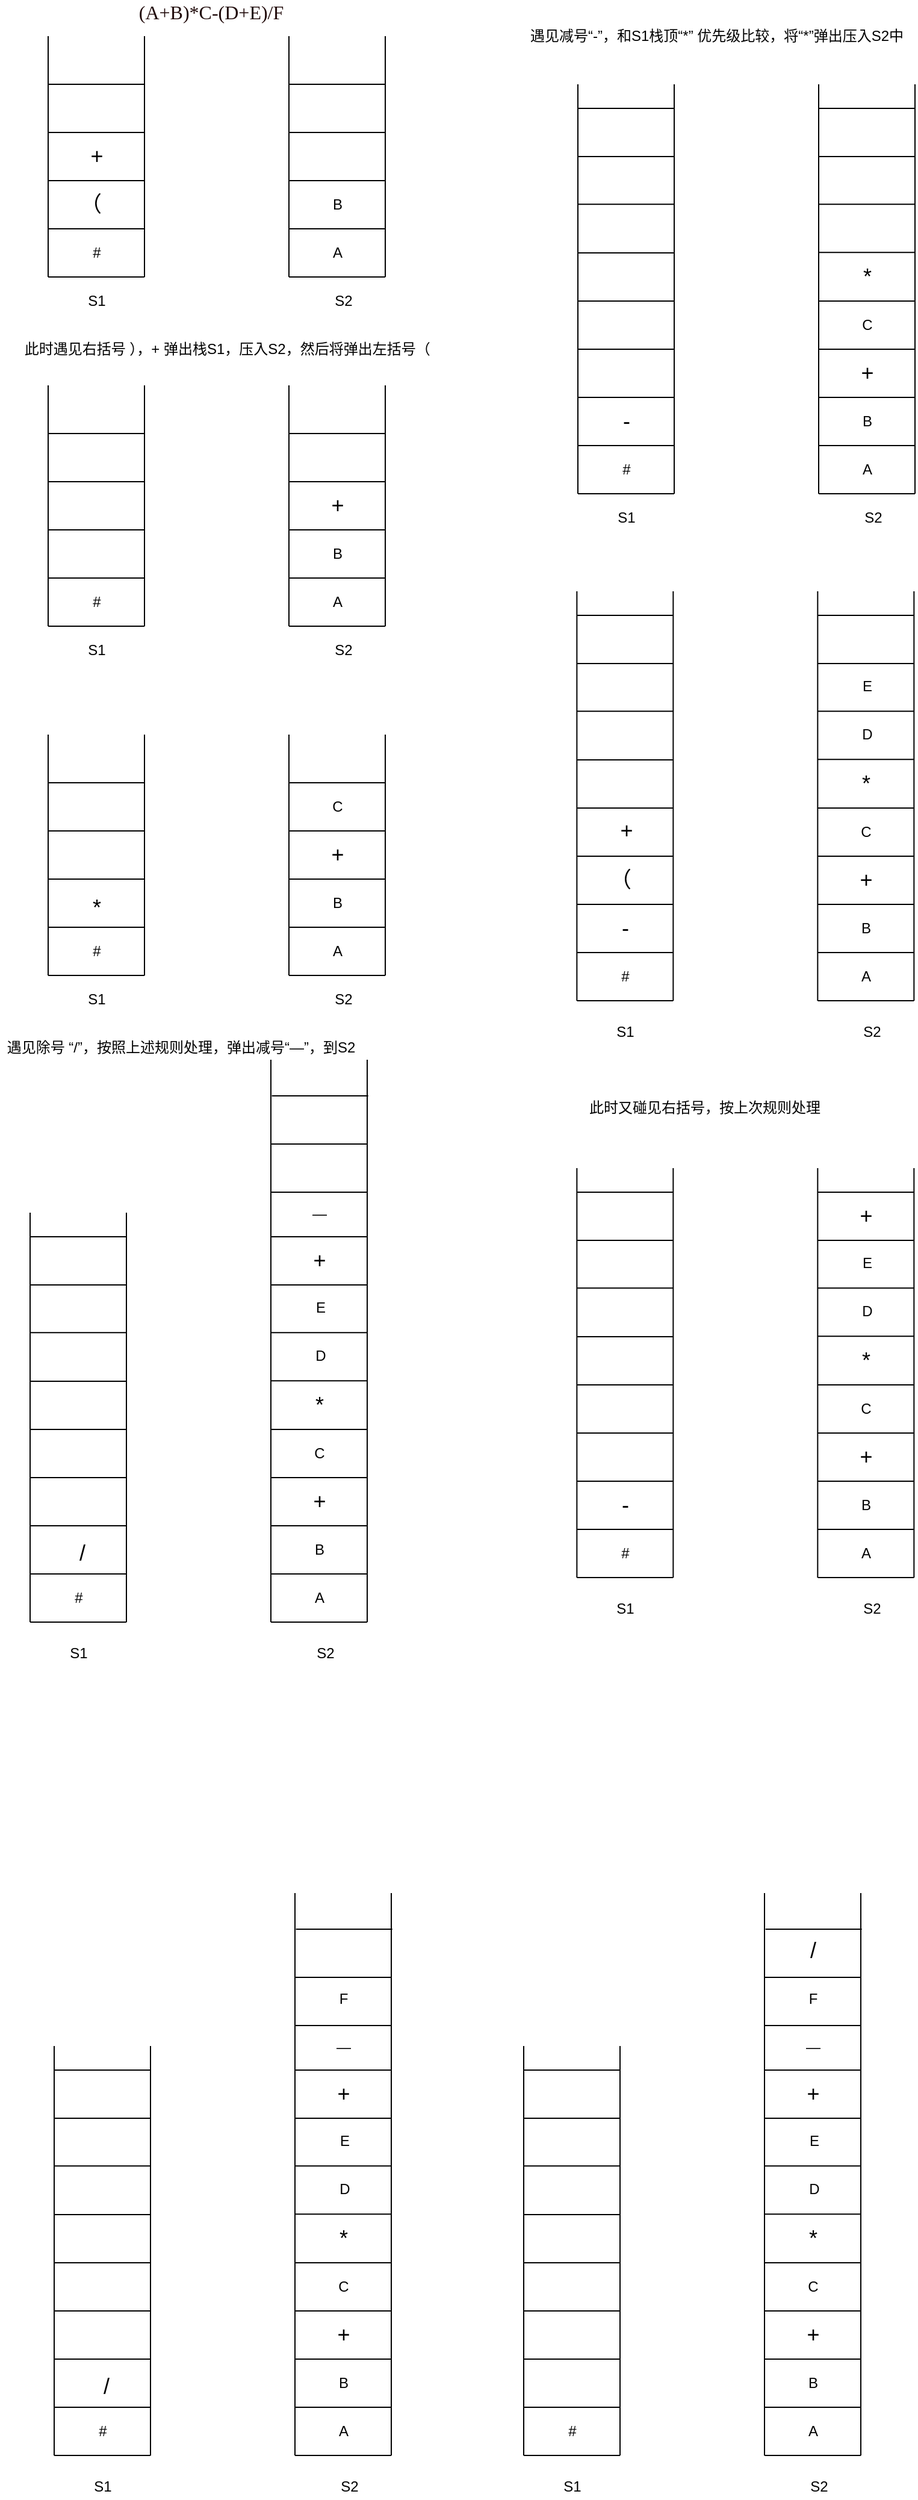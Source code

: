 <mxfile version="13.8.1" type="github">
  <diagram id="-xZGhbfr-7aLis0RJKou" name="Page-1">
    <mxGraphModel dx="828" dy="638" grid="1" gridSize="10" guides="1" tooltips="1" connect="1" arrows="1" fold="1" page="1" pageScale="1" pageWidth="827" pageHeight="1169" math="0" shadow="0">
      <root>
        <mxCell id="0" />
        <mxCell id="1" parent="0" />
        <mxCell id="ZxS1bqilCGus9LWndaY3-1" value="" style="endArrow=none;html=1;" edge="1" parent="1">
          <mxGeometry width="50" height="50" relative="1" as="geometry">
            <mxPoint x="40" y="240" as="sourcePoint" />
            <mxPoint x="40" y="40" as="targetPoint" />
          </mxGeometry>
        </mxCell>
        <mxCell id="ZxS1bqilCGus9LWndaY3-2" value="" style="endArrow=none;html=1;" edge="1" parent="1">
          <mxGeometry width="50" height="50" relative="1" as="geometry">
            <mxPoint x="120" y="240" as="sourcePoint" />
            <mxPoint x="120" y="40" as="targetPoint" />
          </mxGeometry>
        </mxCell>
        <mxCell id="ZxS1bqilCGus9LWndaY3-3" value="" style="endArrow=none;html=1;" edge="1" parent="1">
          <mxGeometry width="50" height="50" relative="1" as="geometry">
            <mxPoint x="40" y="240" as="sourcePoint" />
            <mxPoint x="120" y="240" as="targetPoint" />
          </mxGeometry>
        </mxCell>
        <mxCell id="ZxS1bqilCGus9LWndaY3-5" value="" style="endArrow=none;html=1;" edge="1" parent="1">
          <mxGeometry width="50" height="50" relative="1" as="geometry">
            <mxPoint x="40" y="200" as="sourcePoint" />
            <mxPoint x="120" y="200" as="targetPoint" />
            <Array as="points">
              <mxPoint x="70" y="200" />
            </Array>
          </mxGeometry>
        </mxCell>
        <mxCell id="ZxS1bqilCGus9LWndaY3-6" value="" style="endArrow=none;html=1;" edge="1" parent="1">
          <mxGeometry width="50" height="50" relative="1" as="geometry">
            <mxPoint x="40" y="160" as="sourcePoint" />
            <mxPoint x="120" y="160" as="targetPoint" />
          </mxGeometry>
        </mxCell>
        <mxCell id="ZxS1bqilCGus9LWndaY3-7" value="" style="endArrow=none;html=1;" edge="1" parent="1">
          <mxGeometry width="50" height="50" relative="1" as="geometry">
            <mxPoint x="40" y="120" as="sourcePoint" />
            <mxPoint x="120" y="120" as="targetPoint" />
          </mxGeometry>
        </mxCell>
        <mxCell id="ZxS1bqilCGus9LWndaY3-8" value="" style="endArrow=none;html=1;" edge="1" parent="1">
          <mxGeometry width="50" height="50" relative="1" as="geometry">
            <mxPoint x="40" y="80" as="sourcePoint" />
            <mxPoint x="120" y="80" as="targetPoint" />
          </mxGeometry>
        </mxCell>
        <mxCell id="ZxS1bqilCGus9LWndaY3-9" value="&lt;font style=&quot;font-size: 18px&quot;&gt;（&lt;/font&gt;" style="text;html=1;align=center;verticalAlign=middle;resizable=0;points=[];autosize=1;" vertex="1" parent="1">
          <mxGeometry x="60" y="170" width="30" height="20" as="geometry" />
        </mxCell>
        <mxCell id="ZxS1bqilCGus9LWndaY3-12" value="" style="endArrow=none;html=1;" edge="1" parent="1">
          <mxGeometry width="50" height="50" relative="1" as="geometry">
            <mxPoint x="240" y="240" as="sourcePoint" />
            <mxPoint x="240" y="40" as="targetPoint" />
          </mxGeometry>
        </mxCell>
        <mxCell id="ZxS1bqilCGus9LWndaY3-13" value="" style="endArrow=none;html=1;" edge="1" parent="1">
          <mxGeometry width="50" height="50" relative="1" as="geometry">
            <mxPoint x="240" y="240" as="sourcePoint" />
            <mxPoint x="320" y="240" as="targetPoint" />
          </mxGeometry>
        </mxCell>
        <mxCell id="ZxS1bqilCGus9LWndaY3-15" value="" style="endArrow=none;html=1;" edge="1" parent="1">
          <mxGeometry width="50" height="50" relative="1" as="geometry">
            <mxPoint x="320" y="240" as="sourcePoint" />
            <mxPoint x="320" y="40" as="targetPoint" />
          </mxGeometry>
        </mxCell>
        <mxCell id="ZxS1bqilCGus9LWndaY3-16" value="" style="endArrow=none;html=1;" edge="1" parent="1">
          <mxGeometry width="50" height="50" relative="1" as="geometry">
            <mxPoint x="240" y="200" as="sourcePoint" />
            <mxPoint x="320" y="200" as="targetPoint" />
          </mxGeometry>
        </mxCell>
        <mxCell id="ZxS1bqilCGus9LWndaY3-17" value="" style="endArrow=none;html=1;" edge="1" parent="1">
          <mxGeometry width="50" height="50" relative="1" as="geometry">
            <mxPoint x="240" y="160" as="sourcePoint" />
            <mxPoint x="320" y="160" as="targetPoint" />
          </mxGeometry>
        </mxCell>
        <mxCell id="ZxS1bqilCGus9LWndaY3-18" value="" style="endArrow=none;html=1;" edge="1" parent="1">
          <mxGeometry width="50" height="50" relative="1" as="geometry">
            <mxPoint x="240" y="120" as="sourcePoint" />
            <mxPoint x="320" y="120" as="targetPoint" />
          </mxGeometry>
        </mxCell>
        <mxCell id="ZxS1bqilCGus9LWndaY3-19" value="" style="endArrow=none;html=1;" edge="1" parent="1">
          <mxGeometry width="50" height="50" relative="1" as="geometry">
            <mxPoint x="240" y="80" as="sourcePoint" />
            <mxPoint x="320" y="80" as="targetPoint" />
          </mxGeometry>
        </mxCell>
        <mxCell id="ZxS1bqilCGus9LWndaY3-20" value="S1" style="text;html=1;align=center;verticalAlign=middle;resizable=0;points=[];autosize=1;" vertex="1" parent="1">
          <mxGeometry x="65" y="250" width="30" height="20" as="geometry" />
        </mxCell>
        <mxCell id="ZxS1bqilCGus9LWndaY3-21" value="S2" style="text;html=1;align=center;verticalAlign=middle;resizable=0;points=[];autosize=1;" vertex="1" parent="1">
          <mxGeometry x="270" y="250" width="30" height="20" as="geometry" />
        </mxCell>
        <mxCell id="ZxS1bqilCGus9LWndaY3-22" value="A" style="text;html=1;align=center;verticalAlign=middle;resizable=0;points=[];autosize=1;" vertex="1" parent="1">
          <mxGeometry x="270" y="210" width="20" height="20" as="geometry" />
        </mxCell>
        <mxCell id="ZxS1bqilCGus9LWndaY3-23" value="&lt;font style=&quot;font-size: 18px&quot;&gt;+&lt;/font&gt;" style="text;html=1;align=center;verticalAlign=middle;resizable=0;points=[];autosize=1;" vertex="1" parent="1">
          <mxGeometry x="65" y="130" width="30" height="20" as="geometry" />
        </mxCell>
        <mxCell id="ZxS1bqilCGus9LWndaY3-24" value="B" style="text;html=1;align=center;verticalAlign=middle;resizable=0;points=[];autosize=1;" vertex="1" parent="1">
          <mxGeometry x="270" y="170" width="20" height="20" as="geometry" />
        </mxCell>
        <mxCell id="ZxS1bqilCGus9LWndaY3-47" value="" style="endArrow=none;html=1;" edge="1" parent="1">
          <mxGeometry width="50" height="50" relative="1" as="geometry">
            <mxPoint x="40" y="530" as="sourcePoint" />
            <mxPoint x="40" y="330" as="targetPoint" />
          </mxGeometry>
        </mxCell>
        <mxCell id="ZxS1bqilCGus9LWndaY3-48" value="" style="endArrow=none;html=1;" edge="1" parent="1">
          <mxGeometry width="50" height="50" relative="1" as="geometry">
            <mxPoint x="120" y="530" as="sourcePoint" />
            <mxPoint x="120" y="330" as="targetPoint" />
          </mxGeometry>
        </mxCell>
        <mxCell id="ZxS1bqilCGus9LWndaY3-49" value="" style="endArrow=none;html=1;" edge="1" parent="1">
          <mxGeometry width="50" height="50" relative="1" as="geometry">
            <mxPoint x="40" y="530" as="sourcePoint" />
            <mxPoint x="120" y="530" as="targetPoint" />
          </mxGeometry>
        </mxCell>
        <mxCell id="ZxS1bqilCGus9LWndaY3-50" value="" style="endArrow=none;html=1;" edge="1" parent="1">
          <mxGeometry width="50" height="50" relative="1" as="geometry">
            <mxPoint x="40" y="490" as="sourcePoint" />
            <mxPoint x="120" y="490" as="targetPoint" />
            <Array as="points">
              <mxPoint x="70" y="490" />
            </Array>
          </mxGeometry>
        </mxCell>
        <mxCell id="ZxS1bqilCGus9LWndaY3-51" value="" style="endArrow=none;html=1;" edge="1" parent="1">
          <mxGeometry width="50" height="50" relative="1" as="geometry">
            <mxPoint x="40" y="450" as="sourcePoint" />
            <mxPoint x="120" y="450" as="targetPoint" />
          </mxGeometry>
        </mxCell>
        <mxCell id="ZxS1bqilCGus9LWndaY3-52" value="" style="endArrow=none;html=1;" edge="1" parent="1">
          <mxGeometry width="50" height="50" relative="1" as="geometry">
            <mxPoint x="40" y="410" as="sourcePoint" />
            <mxPoint x="120" y="410" as="targetPoint" />
          </mxGeometry>
        </mxCell>
        <mxCell id="ZxS1bqilCGus9LWndaY3-53" value="" style="endArrow=none;html=1;" edge="1" parent="1">
          <mxGeometry width="50" height="50" relative="1" as="geometry">
            <mxPoint x="40" y="370" as="sourcePoint" />
            <mxPoint x="120" y="370" as="targetPoint" />
          </mxGeometry>
        </mxCell>
        <mxCell id="ZxS1bqilCGus9LWndaY3-55" value="" style="endArrow=none;html=1;" edge="1" parent="1">
          <mxGeometry width="50" height="50" relative="1" as="geometry">
            <mxPoint x="240" y="530" as="sourcePoint" />
            <mxPoint x="240" y="330" as="targetPoint" />
          </mxGeometry>
        </mxCell>
        <mxCell id="ZxS1bqilCGus9LWndaY3-56" value="" style="endArrow=none;html=1;" edge="1" parent="1">
          <mxGeometry width="50" height="50" relative="1" as="geometry">
            <mxPoint x="240" y="530" as="sourcePoint" />
            <mxPoint x="320" y="530" as="targetPoint" />
          </mxGeometry>
        </mxCell>
        <mxCell id="ZxS1bqilCGus9LWndaY3-57" value="" style="endArrow=none;html=1;" edge="1" parent="1">
          <mxGeometry width="50" height="50" relative="1" as="geometry">
            <mxPoint x="320" y="530" as="sourcePoint" />
            <mxPoint x="320" y="330" as="targetPoint" />
          </mxGeometry>
        </mxCell>
        <mxCell id="ZxS1bqilCGus9LWndaY3-58" value="" style="endArrow=none;html=1;" edge="1" parent="1">
          <mxGeometry width="50" height="50" relative="1" as="geometry">
            <mxPoint x="240" y="490" as="sourcePoint" />
            <mxPoint x="320" y="490" as="targetPoint" />
          </mxGeometry>
        </mxCell>
        <mxCell id="ZxS1bqilCGus9LWndaY3-59" value="" style="endArrow=none;html=1;" edge="1" parent="1">
          <mxGeometry width="50" height="50" relative="1" as="geometry">
            <mxPoint x="240" y="450" as="sourcePoint" />
            <mxPoint x="320" y="450" as="targetPoint" />
          </mxGeometry>
        </mxCell>
        <mxCell id="ZxS1bqilCGus9LWndaY3-60" value="" style="endArrow=none;html=1;" edge="1" parent="1">
          <mxGeometry width="50" height="50" relative="1" as="geometry">
            <mxPoint x="240" y="410" as="sourcePoint" />
            <mxPoint x="320" y="410" as="targetPoint" />
          </mxGeometry>
        </mxCell>
        <mxCell id="ZxS1bqilCGus9LWndaY3-61" value="" style="endArrow=none;html=1;" edge="1" parent="1">
          <mxGeometry width="50" height="50" relative="1" as="geometry">
            <mxPoint x="240" y="370" as="sourcePoint" />
            <mxPoint x="320" y="370" as="targetPoint" />
          </mxGeometry>
        </mxCell>
        <mxCell id="ZxS1bqilCGus9LWndaY3-62" value="S1" style="text;html=1;align=center;verticalAlign=middle;resizable=0;points=[];autosize=1;" vertex="1" parent="1">
          <mxGeometry x="65" y="540" width="30" height="20" as="geometry" />
        </mxCell>
        <mxCell id="ZxS1bqilCGus9LWndaY3-63" value="S2" style="text;html=1;align=center;verticalAlign=middle;resizable=0;points=[];autosize=1;" vertex="1" parent="1">
          <mxGeometry x="270" y="540" width="30" height="20" as="geometry" />
        </mxCell>
        <mxCell id="ZxS1bqilCGus9LWndaY3-64" value="A" style="text;html=1;align=center;verticalAlign=middle;resizable=0;points=[];autosize=1;" vertex="1" parent="1">
          <mxGeometry x="270" y="500" width="20" height="20" as="geometry" />
        </mxCell>
        <mxCell id="ZxS1bqilCGus9LWndaY3-65" value="&lt;font style=&quot;font-size: 18px&quot;&gt;+&lt;/font&gt;" style="text;html=1;align=center;verticalAlign=middle;resizable=0;points=[];autosize=1;" vertex="1" parent="1">
          <mxGeometry x="265" y="420" width="30" height="20" as="geometry" />
        </mxCell>
        <mxCell id="ZxS1bqilCGus9LWndaY3-66" value="B" style="text;html=1;align=center;verticalAlign=middle;resizable=0;points=[];autosize=1;" vertex="1" parent="1">
          <mxGeometry x="270" y="460" width="20" height="20" as="geometry" />
        </mxCell>
        <mxCell id="ZxS1bqilCGus9LWndaY3-67" value="此时遇见右括号 ），+ 弹出栈S1，压入S2，然后将弹出左括号（&amp;nbsp;" style="text;html=1;align=center;verticalAlign=middle;resizable=0;points=[];autosize=1;" vertex="1" parent="1">
          <mxGeometry x="10" y="290" width="360" height="20" as="geometry" />
        </mxCell>
        <mxCell id="ZxS1bqilCGus9LWndaY3-68" value="&lt;span class=&quot;md-plain&quot; style=&quot;box-sizing: border-box ; color: rgb(31 , 9 , 9) ; font-family: &amp;#34;pt serif&amp;#34; , &amp;#34;times new roman&amp;#34; , &amp;#34;times&amp;#34; , serif ; font-size: 16px&quot;&gt;(A+B)*&lt;/span&gt;&lt;span class=&quot;md-plain&quot; style=&quot;box-sizing: border-box ; color: rgb(31 , 9 , 9) ; font-family: &amp;#34;pt serif&amp;#34; , &amp;#34;times new roman&amp;#34; , &amp;#34;times&amp;#34; , serif ; font-size: 16px&quot;&gt;C-(D+E)/F&lt;/span&gt;" style="text;html=1;align=center;verticalAlign=middle;resizable=0;points=[];autosize=1;" vertex="1" parent="1">
          <mxGeometry x="110" y="10" width="130" height="20" as="geometry" />
        </mxCell>
        <mxCell id="ZxS1bqilCGus9LWndaY3-152" value="" style="endArrow=none;html=1;" edge="1" parent="1">
          <mxGeometry width="50" height="50" relative="1" as="geometry">
            <mxPoint x="40" y="820" as="sourcePoint" />
            <mxPoint x="40" y="620" as="targetPoint" />
          </mxGeometry>
        </mxCell>
        <mxCell id="ZxS1bqilCGus9LWndaY3-153" value="" style="endArrow=none;html=1;" edge="1" parent="1">
          <mxGeometry width="50" height="50" relative="1" as="geometry">
            <mxPoint x="120" y="820" as="sourcePoint" />
            <mxPoint x="120" y="620" as="targetPoint" />
          </mxGeometry>
        </mxCell>
        <mxCell id="ZxS1bqilCGus9LWndaY3-154" value="" style="endArrow=none;html=1;" edge="1" parent="1">
          <mxGeometry width="50" height="50" relative="1" as="geometry">
            <mxPoint x="40" y="820" as="sourcePoint" />
            <mxPoint x="120" y="820" as="targetPoint" />
          </mxGeometry>
        </mxCell>
        <mxCell id="ZxS1bqilCGus9LWndaY3-155" value="" style="endArrow=none;html=1;" edge="1" parent="1">
          <mxGeometry width="50" height="50" relative="1" as="geometry">
            <mxPoint x="40" y="780" as="sourcePoint" />
            <mxPoint x="120" y="780" as="targetPoint" />
            <Array as="points">
              <mxPoint x="70" y="780" />
            </Array>
          </mxGeometry>
        </mxCell>
        <mxCell id="ZxS1bqilCGus9LWndaY3-156" value="" style="endArrow=none;html=1;" edge="1" parent="1">
          <mxGeometry width="50" height="50" relative="1" as="geometry">
            <mxPoint x="40" y="740" as="sourcePoint" />
            <mxPoint x="120" y="740" as="targetPoint" />
          </mxGeometry>
        </mxCell>
        <mxCell id="ZxS1bqilCGus9LWndaY3-157" value="" style="endArrow=none;html=1;" edge="1" parent="1">
          <mxGeometry width="50" height="50" relative="1" as="geometry">
            <mxPoint x="40" y="700" as="sourcePoint" />
            <mxPoint x="120" y="700" as="targetPoint" />
          </mxGeometry>
        </mxCell>
        <mxCell id="ZxS1bqilCGus9LWndaY3-158" value="" style="endArrow=none;html=1;" edge="1" parent="1">
          <mxGeometry width="50" height="50" relative="1" as="geometry">
            <mxPoint x="40" y="660" as="sourcePoint" />
            <mxPoint x="120" y="660" as="targetPoint" />
          </mxGeometry>
        </mxCell>
        <mxCell id="ZxS1bqilCGus9LWndaY3-159" value="" style="endArrow=none;html=1;" edge="1" parent="1">
          <mxGeometry width="50" height="50" relative="1" as="geometry">
            <mxPoint x="240" y="820" as="sourcePoint" />
            <mxPoint x="240" y="620" as="targetPoint" />
          </mxGeometry>
        </mxCell>
        <mxCell id="ZxS1bqilCGus9LWndaY3-160" value="" style="endArrow=none;html=1;" edge="1" parent="1">
          <mxGeometry width="50" height="50" relative="1" as="geometry">
            <mxPoint x="240" y="820" as="sourcePoint" />
            <mxPoint x="320" y="820" as="targetPoint" />
          </mxGeometry>
        </mxCell>
        <mxCell id="ZxS1bqilCGus9LWndaY3-161" value="" style="endArrow=none;html=1;" edge="1" parent="1">
          <mxGeometry width="50" height="50" relative="1" as="geometry">
            <mxPoint x="320" y="820" as="sourcePoint" />
            <mxPoint x="320" y="620" as="targetPoint" />
          </mxGeometry>
        </mxCell>
        <mxCell id="ZxS1bqilCGus9LWndaY3-162" value="" style="endArrow=none;html=1;" edge="1" parent="1">
          <mxGeometry width="50" height="50" relative="1" as="geometry">
            <mxPoint x="240" y="780" as="sourcePoint" />
            <mxPoint x="320" y="780" as="targetPoint" />
          </mxGeometry>
        </mxCell>
        <mxCell id="ZxS1bqilCGus9LWndaY3-163" value="" style="endArrow=none;html=1;" edge="1" parent="1">
          <mxGeometry width="50" height="50" relative="1" as="geometry">
            <mxPoint x="240" y="740" as="sourcePoint" />
            <mxPoint x="320" y="740" as="targetPoint" />
          </mxGeometry>
        </mxCell>
        <mxCell id="ZxS1bqilCGus9LWndaY3-164" value="" style="endArrow=none;html=1;" edge="1" parent="1">
          <mxGeometry width="50" height="50" relative="1" as="geometry">
            <mxPoint x="240" y="700" as="sourcePoint" />
            <mxPoint x="320" y="700" as="targetPoint" />
          </mxGeometry>
        </mxCell>
        <mxCell id="ZxS1bqilCGus9LWndaY3-165" value="" style="endArrow=none;html=1;" edge="1" parent="1">
          <mxGeometry width="50" height="50" relative="1" as="geometry">
            <mxPoint x="240" y="660" as="sourcePoint" />
            <mxPoint x="320" y="660" as="targetPoint" />
          </mxGeometry>
        </mxCell>
        <mxCell id="ZxS1bqilCGus9LWndaY3-166" value="S1" style="text;html=1;align=center;verticalAlign=middle;resizable=0;points=[];autosize=1;" vertex="1" parent="1">
          <mxGeometry x="65" y="830" width="30" height="20" as="geometry" />
        </mxCell>
        <mxCell id="ZxS1bqilCGus9LWndaY3-167" value="S2" style="text;html=1;align=center;verticalAlign=middle;resizable=0;points=[];autosize=1;" vertex="1" parent="1">
          <mxGeometry x="270" y="830" width="30" height="20" as="geometry" />
        </mxCell>
        <mxCell id="ZxS1bqilCGus9LWndaY3-168" value="A" style="text;html=1;align=center;verticalAlign=middle;resizable=0;points=[];autosize=1;" vertex="1" parent="1">
          <mxGeometry x="270" y="790" width="20" height="20" as="geometry" />
        </mxCell>
        <mxCell id="ZxS1bqilCGus9LWndaY3-169" value="&lt;font style=&quot;font-size: 18px&quot;&gt;+&lt;/font&gt;" style="text;html=1;align=center;verticalAlign=middle;resizable=0;points=[];autosize=1;" vertex="1" parent="1">
          <mxGeometry x="265" y="710" width="30" height="20" as="geometry" />
        </mxCell>
        <mxCell id="ZxS1bqilCGus9LWndaY3-170" value="B" style="text;html=1;align=center;verticalAlign=middle;resizable=0;points=[];autosize=1;" vertex="1" parent="1">
          <mxGeometry x="270" y="750" width="20" height="20" as="geometry" />
        </mxCell>
        <mxCell id="ZxS1bqilCGus9LWndaY3-171" value="&lt;font style=&quot;font-size: 18px&quot;&gt;*&lt;/font&gt;" style="text;html=1;align=center;verticalAlign=middle;resizable=0;points=[];autosize=1;" vertex="1" parent="1">
          <mxGeometry x="70" y="754" width="20" height="20" as="geometry" />
        </mxCell>
        <mxCell id="ZxS1bqilCGus9LWndaY3-172" value="C" style="text;html=1;align=center;verticalAlign=middle;resizable=0;points=[];autosize=1;" vertex="1" parent="1">
          <mxGeometry x="270" y="670" width="20" height="20" as="geometry" />
        </mxCell>
        <mxCell id="ZxS1bqilCGus9LWndaY3-192" value="" style="endArrow=none;html=1;" edge="1" parent="1">
          <mxGeometry width="50" height="50" relative="1" as="geometry">
            <mxPoint x="480" y="420" as="sourcePoint" />
            <mxPoint x="480" y="80" as="targetPoint" />
          </mxGeometry>
        </mxCell>
        <mxCell id="ZxS1bqilCGus9LWndaY3-193" value="" style="endArrow=none;html=1;" edge="1" parent="1">
          <mxGeometry width="50" height="50" relative="1" as="geometry">
            <mxPoint x="560" y="420" as="sourcePoint" />
            <mxPoint x="560" y="80" as="targetPoint" />
          </mxGeometry>
        </mxCell>
        <mxCell id="ZxS1bqilCGus9LWndaY3-194" value="" style="endArrow=none;html=1;" edge="1" parent="1">
          <mxGeometry width="50" height="50" relative="1" as="geometry">
            <mxPoint x="480" y="420" as="sourcePoint" />
            <mxPoint x="560" y="420" as="targetPoint" />
          </mxGeometry>
        </mxCell>
        <mxCell id="ZxS1bqilCGus9LWndaY3-195" value="" style="endArrow=none;html=1;" edge="1" parent="1">
          <mxGeometry width="50" height="50" relative="1" as="geometry">
            <mxPoint x="480" y="380" as="sourcePoint" />
            <mxPoint x="560" y="380" as="targetPoint" />
            <Array as="points">
              <mxPoint x="510" y="380" />
            </Array>
          </mxGeometry>
        </mxCell>
        <mxCell id="ZxS1bqilCGus9LWndaY3-196" value="" style="endArrow=none;html=1;" edge="1" parent="1">
          <mxGeometry width="50" height="50" relative="1" as="geometry">
            <mxPoint x="480" y="340" as="sourcePoint" />
            <mxPoint x="560" y="340" as="targetPoint" />
          </mxGeometry>
        </mxCell>
        <mxCell id="ZxS1bqilCGus9LWndaY3-197" value="" style="endArrow=none;html=1;" edge="1" parent="1">
          <mxGeometry width="50" height="50" relative="1" as="geometry">
            <mxPoint x="480" y="300" as="sourcePoint" />
            <mxPoint x="560" y="300" as="targetPoint" />
          </mxGeometry>
        </mxCell>
        <mxCell id="ZxS1bqilCGus9LWndaY3-198" value="" style="endArrow=none;html=1;" edge="1" parent="1">
          <mxGeometry width="50" height="50" relative="1" as="geometry">
            <mxPoint x="480" y="260" as="sourcePoint" />
            <mxPoint x="560" y="260" as="targetPoint" />
          </mxGeometry>
        </mxCell>
        <mxCell id="ZxS1bqilCGus9LWndaY3-199" value="" style="endArrow=none;html=1;" edge="1" parent="1">
          <mxGeometry width="50" height="50" relative="1" as="geometry">
            <mxPoint x="680" y="420" as="sourcePoint" />
            <mxPoint x="680" y="80" as="targetPoint" />
          </mxGeometry>
        </mxCell>
        <mxCell id="ZxS1bqilCGus9LWndaY3-200" value="" style="endArrow=none;html=1;" edge="1" parent="1">
          <mxGeometry width="50" height="50" relative="1" as="geometry">
            <mxPoint x="680" y="420" as="sourcePoint" />
            <mxPoint x="760" y="420" as="targetPoint" />
          </mxGeometry>
        </mxCell>
        <mxCell id="ZxS1bqilCGus9LWndaY3-201" value="" style="endArrow=none;html=1;" edge="1" parent="1">
          <mxGeometry width="50" height="50" relative="1" as="geometry">
            <mxPoint x="760" y="420" as="sourcePoint" />
            <mxPoint x="760" y="80" as="targetPoint" />
          </mxGeometry>
        </mxCell>
        <mxCell id="ZxS1bqilCGus9LWndaY3-202" value="" style="endArrow=none;html=1;" edge="1" parent="1">
          <mxGeometry width="50" height="50" relative="1" as="geometry">
            <mxPoint x="680" y="380" as="sourcePoint" />
            <mxPoint x="760" y="380" as="targetPoint" />
          </mxGeometry>
        </mxCell>
        <mxCell id="ZxS1bqilCGus9LWndaY3-203" value="" style="endArrow=none;html=1;" edge="1" parent="1">
          <mxGeometry width="50" height="50" relative="1" as="geometry">
            <mxPoint x="680" y="340" as="sourcePoint" />
            <mxPoint x="760" y="340" as="targetPoint" />
          </mxGeometry>
        </mxCell>
        <mxCell id="ZxS1bqilCGus9LWndaY3-204" value="" style="endArrow=none;html=1;" edge="1" parent="1">
          <mxGeometry width="50" height="50" relative="1" as="geometry">
            <mxPoint x="680" y="300" as="sourcePoint" />
            <mxPoint x="760" y="300" as="targetPoint" />
          </mxGeometry>
        </mxCell>
        <mxCell id="ZxS1bqilCGus9LWndaY3-205" value="" style="endArrow=none;html=1;" edge="1" parent="1">
          <mxGeometry width="50" height="50" relative="1" as="geometry">
            <mxPoint x="680" y="260" as="sourcePoint" />
            <mxPoint x="760" y="260" as="targetPoint" />
          </mxGeometry>
        </mxCell>
        <mxCell id="ZxS1bqilCGus9LWndaY3-206" value="S1" style="text;html=1;align=center;verticalAlign=middle;resizable=0;points=[];autosize=1;" vertex="1" parent="1">
          <mxGeometry x="505" y="430" width="30" height="20" as="geometry" />
        </mxCell>
        <mxCell id="ZxS1bqilCGus9LWndaY3-207" value="S2" style="text;html=1;align=center;verticalAlign=middle;resizable=0;points=[];autosize=1;" vertex="1" parent="1">
          <mxGeometry x="710" y="430" width="30" height="20" as="geometry" />
        </mxCell>
        <mxCell id="ZxS1bqilCGus9LWndaY3-208" value="A" style="text;html=1;align=center;verticalAlign=middle;resizable=0;points=[];autosize=1;" vertex="1" parent="1">
          <mxGeometry x="710" y="390" width="20" height="20" as="geometry" />
        </mxCell>
        <mxCell id="ZxS1bqilCGus9LWndaY3-209" value="&lt;font style=&quot;font-size: 18px&quot;&gt;+&lt;/font&gt;" style="text;html=1;align=center;verticalAlign=middle;resizable=0;points=[];autosize=1;" vertex="1" parent="1">
          <mxGeometry x="705" y="310" width="30" height="20" as="geometry" />
        </mxCell>
        <mxCell id="ZxS1bqilCGus9LWndaY3-210" value="B" style="text;html=1;align=center;verticalAlign=middle;resizable=0;points=[];autosize=1;" vertex="1" parent="1">
          <mxGeometry x="710" y="350" width="20" height="20" as="geometry" />
        </mxCell>
        <mxCell id="ZxS1bqilCGus9LWndaY3-211" value="&lt;font style=&quot;font-size: 18px&quot;&gt;*&lt;/font&gt;" style="text;html=1;align=center;verticalAlign=middle;resizable=0;points=[];autosize=1;" vertex="1" parent="1">
          <mxGeometry x="710" y="230" width="20" height="20" as="geometry" />
        </mxCell>
        <mxCell id="ZxS1bqilCGus9LWndaY3-212" value="C" style="text;html=1;align=center;verticalAlign=middle;resizable=0;points=[];autosize=1;" vertex="1" parent="1">
          <mxGeometry x="710" y="270" width="20" height="20" as="geometry" />
        </mxCell>
        <mxCell id="ZxS1bqilCGus9LWndaY3-213" value="" style="endArrow=none;html=1;" edge="1" parent="1">
          <mxGeometry width="50" height="50" relative="1" as="geometry">
            <mxPoint x="480" y="220" as="sourcePoint" />
            <mxPoint x="560" y="220" as="targetPoint" />
          </mxGeometry>
        </mxCell>
        <mxCell id="ZxS1bqilCGus9LWndaY3-214" value="" style="endArrow=none;html=1;" edge="1" parent="1">
          <mxGeometry width="50" height="50" relative="1" as="geometry">
            <mxPoint x="480" y="179.58" as="sourcePoint" />
            <mxPoint x="560" y="179.58" as="targetPoint" />
          </mxGeometry>
        </mxCell>
        <mxCell id="ZxS1bqilCGus9LWndaY3-215" value="" style="endArrow=none;html=1;" edge="1" parent="1">
          <mxGeometry width="50" height="50" relative="1" as="geometry">
            <mxPoint x="480" y="140.0" as="sourcePoint" />
            <mxPoint x="560" y="140.0" as="targetPoint" />
          </mxGeometry>
        </mxCell>
        <mxCell id="ZxS1bqilCGus9LWndaY3-216" value="" style="endArrow=none;html=1;" edge="1" parent="1">
          <mxGeometry width="50" height="50" relative="1" as="geometry">
            <mxPoint x="480" y="100" as="sourcePoint" />
            <mxPoint x="560" y="100" as="targetPoint" />
          </mxGeometry>
        </mxCell>
        <mxCell id="ZxS1bqilCGus9LWndaY3-217" value="" style="endArrow=none;html=1;" edge="1" parent="1">
          <mxGeometry width="50" height="50" relative="1" as="geometry">
            <mxPoint x="680" y="219.58" as="sourcePoint" />
            <mxPoint x="760" y="219.58" as="targetPoint" />
            <Array as="points">
              <mxPoint x="720" y="219.58" />
            </Array>
          </mxGeometry>
        </mxCell>
        <mxCell id="ZxS1bqilCGus9LWndaY3-218" value="" style="endArrow=none;html=1;" edge="1" parent="1">
          <mxGeometry width="50" height="50" relative="1" as="geometry">
            <mxPoint x="680" y="140.0" as="sourcePoint" />
            <mxPoint x="760" y="140.0" as="targetPoint" />
            <Array as="points">
              <mxPoint x="720" y="140" />
            </Array>
          </mxGeometry>
        </mxCell>
        <mxCell id="ZxS1bqilCGus9LWndaY3-219" value="" style="endArrow=none;html=1;" edge="1" parent="1">
          <mxGeometry width="50" height="50" relative="1" as="geometry">
            <mxPoint x="680" y="179.58" as="sourcePoint" />
            <mxPoint x="760" y="179.58" as="targetPoint" />
            <Array as="points">
              <mxPoint x="720" y="179.58" />
            </Array>
          </mxGeometry>
        </mxCell>
        <mxCell id="ZxS1bqilCGus9LWndaY3-220" value="遇见减号“-”，和S1栈顶“*” 优先级比较，将“*”弹出压入S2中" style="text;html=1;align=center;verticalAlign=middle;resizable=0;points=[];autosize=1;" vertex="1" parent="1">
          <mxGeometry x="430" y="30" width="330" height="20" as="geometry" />
        </mxCell>
        <mxCell id="ZxS1bqilCGus9LWndaY3-221" value="#" style="text;html=1;align=center;verticalAlign=middle;resizable=0;points=[];autosize=1;" vertex="1" parent="1">
          <mxGeometry x="70" y="210" width="20" height="20" as="geometry" />
        </mxCell>
        <mxCell id="ZxS1bqilCGus9LWndaY3-222" value="#" style="text;html=1;align=center;verticalAlign=middle;resizable=0;points=[];autosize=1;" vertex="1" parent="1">
          <mxGeometry x="70" y="500" width="20" height="20" as="geometry" />
        </mxCell>
        <mxCell id="ZxS1bqilCGus9LWndaY3-223" value="#" style="text;html=1;align=center;verticalAlign=middle;resizable=0;points=[];autosize=1;" vertex="1" parent="1">
          <mxGeometry x="70" y="790" width="20" height="20" as="geometry" />
        </mxCell>
        <mxCell id="ZxS1bqilCGus9LWndaY3-224" value="#" style="text;html=1;align=center;verticalAlign=middle;resizable=0;points=[];autosize=1;" vertex="1" parent="1">
          <mxGeometry x="510" y="390" width="20" height="20" as="geometry" />
        </mxCell>
        <mxCell id="ZxS1bqilCGus9LWndaY3-225" value="&lt;font style=&quot;font-size: 18px&quot;&gt;-&lt;/font&gt;" style="text;html=1;align=center;verticalAlign=middle;resizable=0;points=[];autosize=1;" vertex="1" parent="1">
          <mxGeometry x="510" y="350" width="20" height="20" as="geometry" />
        </mxCell>
        <mxCell id="ZxS1bqilCGus9LWndaY3-226" value="" style="endArrow=none;html=1;" edge="1" parent="1">
          <mxGeometry width="50" height="50" relative="1" as="geometry">
            <mxPoint x="680" y="100.0" as="sourcePoint" />
            <mxPoint x="760" y="100.0" as="targetPoint" />
            <Array as="points">
              <mxPoint x="720" y="100" />
            </Array>
          </mxGeometry>
        </mxCell>
        <mxCell id="ZxS1bqilCGus9LWndaY3-228" value="" style="endArrow=none;html=1;" edge="1" parent="1">
          <mxGeometry width="50" height="50" relative="1" as="geometry">
            <mxPoint x="479.17" y="841" as="sourcePoint" />
            <mxPoint x="479.17" y="501" as="targetPoint" />
          </mxGeometry>
        </mxCell>
        <mxCell id="ZxS1bqilCGus9LWndaY3-229" value="" style="endArrow=none;html=1;" edge="1" parent="1">
          <mxGeometry width="50" height="50" relative="1" as="geometry">
            <mxPoint x="559.17" y="841" as="sourcePoint" />
            <mxPoint x="559.17" y="501" as="targetPoint" />
          </mxGeometry>
        </mxCell>
        <mxCell id="ZxS1bqilCGus9LWndaY3-230" value="" style="endArrow=none;html=1;" edge="1" parent="1">
          <mxGeometry width="50" height="50" relative="1" as="geometry">
            <mxPoint x="479.17" y="841" as="sourcePoint" />
            <mxPoint x="559.17" y="841" as="targetPoint" />
          </mxGeometry>
        </mxCell>
        <mxCell id="ZxS1bqilCGus9LWndaY3-231" value="" style="endArrow=none;html=1;" edge="1" parent="1">
          <mxGeometry width="50" height="50" relative="1" as="geometry">
            <mxPoint x="479.17" y="801" as="sourcePoint" />
            <mxPoint x="559.17" y="801" as="targetPoint" />
            <Array as="points">
              <mxPoint x="509.17" y="801" />
            </Array>
          </mxGeometry>
        </mxCell>
        <mxCell id="ZxS1bqilCGus9LWndaY3-232" value="" style="endArrow=none;html=1;" edge="1" parent="1">
          <mxGeometry width="50" height="50" relative="1" as="geometry">
            <mxPoint x="479.17" y="761" as="sourcePoint" />
            <mxPoint x="559.17" y="761" as="targetPoint" />
          </mxGeometry>
        </mxCell>
        <mxCell id="ZxS1bqilCGus9LWndaY3-233" value="" style="endArrow=none;html=1;" edge="1" parent="1">
          <mxGeometry width="50" height="50" relative="1" as="geometry">
            <mxPoint x="479.17" y="721" as="sourcePoint" />
            <mxPoint x="559.17" y="721" as="targetPoint" />
          </mxGeometry>
        </mxCell>
        <mxCell id="ZxS1bqilCGus9LWndaY3-234" value="" style="endArrow=none;html=1;" edge="1" parent="1">
          <mxGeometry width="50" height="50" relative="1" as="geometry">
            <mxPoint x="479.17" y="681" as="sourcePoint" />
            <mxPoint x="559.17" y="681" as="targetPoint" />
          </mxGeometry>
        </mxCell>
        <mxCell id="ZxS1bqilCGus9LWndaY3-235" value="" style="endArrow=none;html=1;" edge="1" parent="1">
          <mxGeometry width="50" height="50" relative="1" as="geometry">
            <mxPoint x="679.17" y="841" as="sourcePoint" />
            <mxPoint x="679.17" y="501" as="targetPoint" />
          </mxGeometry>
        </mxCell>
        <mxCell id="ZxS1bqilCGus9LWndaY3-236" value="" style="endArrow=none;html=1;" edge="1" parent="1">
          <mxGeometry width="50" height="50" relative="1" as="geometry">
            <mxPoint x="679.17" y="841" as="sourcePoint" />
            <mxPoint x="759.17" y="841" as="targetPoint" />
          </mxGeometry>
        </mxCell>
        <mxCell id="ZxS1bqilCGus9LWndaY3-237" value="" style="endArrow=none;html=1;" edge="1" parent="1">
          <mxGeometry width="50" height="50" relative="1" as="geometry">
            <mxPoint x="759.17" y="841" as="sourcePoint" />
            <mxPoint x="759.17" y="501" as="targetPoint" />
          </mxGeometry>
        </mxCell>
        <mxCell id="ZxS1bqilCGus9LWndaY3-238" value="" style="endArrow=none;html=1;" edge="1" parent="1">
          <mxGeometry width="50" height="50" relative="1" as="geometry">
            <mxPoint x="679.17" y="801" as="sourcePoint" />
            <mxPoint x="759.17" y="801" as="targetPoint" />
          </mxGeometry>
        </mxCell>
        <mxCell id="ZxS1bqilCGus9LWndaY3-239" value="" style="endArrow=none;html=1;" edge="1" parent="1">
          <mxGeometry width="50" height="50" relative="1" as="geometry">
            <mxPoint x="679.17" y="761" as="sourcePoint" />
            <mxPoint x="759.17" y="761" as="targetPoint" />
          </mxGeometry>
        </mxCell>
        <mxCell id="ZxS1bqilCGus9LWndaY3-240" value="" style="endArrow=none;html=1;" edge="1" parent="1">
          <mxGeometry width="50" height="50" relative="1" as="geometry">
            <mxPoint x="679.17" y="721" as="sourcePoint" />
            <mxPoint x="759.17" y="721" as="targetPoint" />
          </mxGeometry>
        </mxCell>
        <mxCell id="ZxS1bqilCGus9LWndaY3-241" value="" style="endArrow=none;html=1;" edge="1" parent="1">
          <mxGeometry width="50" height="50" relative="1" as="geometry">
            <mxPoint x="679.17" y="681" as="sourcePoint" />
            <mxPoint x="759.17" y="681" as="targetPoint" />
          </mxGeometry>
        </mxCell>
        <mxCell id="ZxS1bqilCGus9LWndaY3-242" value="S1" style="text;html=1;align=center;verticalAlign=middle;resizable=0;points=[];autosize=1;" vertex="1" parent="1">
          <mxGeometry x="504.17" y="857" width="30" height="20" as="geometry" />
        </mxCell>
        <mxCell id="ZxS1bqilCGus9LWndaY3-243" value="S2" style="text;html=1;align=center;verticalAlign=middle;resizable=0;points=[];autosize=1;" vertex="1" parent="1">
          <mxGeometry x="709.17" y="857" width="30" height="20" as="geometry" />
        </mxCell>
        <mxCell id="ZxS1bqilCGus9LWndaY3-244" value="A" style="text;html=1;align=center;verticalAlign=middle;resizable=0;points=[];autosize=1;" vertex="1" parent="1">
          <mxGeometry x="709.17" y="811" width="20" height="20" as="geometry" />
        </mxCell>
        <mxCell id="ZxS1bqilCGus9LWndaY3-245" value="&lt;font style=&quot;font-size: 18px&quot;&gt;+&lt;/font&gt;" style="text;html=1;align=center;verticalAlign=middle;resizable=0;points=[];autosize=1;" vertex="1" parent="1">
          <mxGeometry x="704.17" y="731" width="30" height="20" as="geometry" />
        </mxCell>
        <mxCell id="ZxS1bqilCGus9LWndaY3-246" value="B" style="text;html=1;align=center;verticalAlign=middle;resizable=0;points=[];autosize=1;" vertex="1" parent="1">
          <mxGeometry x="709.17" y="771" width="20" height="20" as="geometry" />
        </mxCell>
        <mxCell id="ZxS1bqilCGus9LWndaY3-247" value="&lt;font style=&quot;font-size: 18px&quot;&gt;*&lt;/font&gt;" style="text;html=1;align=center;verticalAlign=middle;resizable=0;points=[];autosize=1;" vertex="1" parent="1">
          <mxGeometry x="709.17" y="651" width="20" height="20" as="geometry" />
        </mxCell>
        <mxCell id="ZxS1bqilCGus9LWndaY3-248" value="C" style="text;html=1;align=center;verticalAlign=middle;resizable=0;points=[];autosize=1;" vertex="1" parent="1">
          <mxGeometry x="709.17" y="691" width="20" height="20" as="geometry" />
        </mxCell>
        <mxCell id="ZxS1bqilCGus9LWndaY3-249" value="" style="endArrow=none;html=1;" edge="1" parent="1">
          <mxGeometry width="50" height="50" relative="1" as="geometry">
            <mxPoint x="479.17" y="641" as="sourcePoint" />
            <mxPoint x="559.17" y="641" as="targetPoint" />
          </mxGeometry>
        </mxCell>
        <mxCell id="ZxS1bqilCGus9LWndaY3-250" value="" style="endArrow=none;html=1;" edge="1" parent="1">
          <mxGeometry width="50" height="50" relative="1" as="geometry">
            <mxPoint x="479.17" y="600.58" as="sourcePoint" />
            <mxPoint x="559.17" y="600.58" as="targetPoint" />
          </mxGeometry>
        </mxCell>
        <mxCell id="ZxS1bqilCGus9LWndaY3-251" value="" style="endArrow=none;html=1;" edge="1" parent="1">
          <mxGeometry width="50" height="50" relative="1" as="geometry">
            <mxPoint x="479.17" y="561" as="sourcePoint" />
            <mxPoint x="559.17" y="561" as="targetPoint" />
          </mxGeometry>
        </mxCell>
        <mxCell id="ZxS1bqilCGus9LWndaY3-252" value="" style="endArrow=none;html=1;" edge="1" parent="1">
          <mxGeometry width="50" height="50" relative="1" as="geometry">
            <mxPoint x="479.17" y="521" as="sourcePoint" />
            <mxPoint x="559.17" y="521" as="targetPoint" />
          </mxGeometry>
        </mxCell>
        <mxCell id="ZxS1bqilCGus9LWndaY3-253" value="" style="endArrow=none;html=1;" edge="1" parent="1">
          <mxGeometry width="50" height="50" relative="1" as="geometry">
            <mxPoint x="679.17" y="640.58" as="sourcePoint" />
            <mxPoint x="759.17" y="640.58" as="targetPoint" />
            <Array as="points">
              <mxPoint x="719.17" y="640.58" />
            </Array>
          </mxGeometry>
        </mxCell>
        <mxCell id="ZxS1bqilCGus9LWndaY3-254" value="" style="endArrow=none;html=1;" edge="1" parent="1">
          <mxGeometry width="50" height="50" relative="1" as="geometry">
            <mxPoint x="679.17" y="561.0" as="sourcePoint" />
            <mxPoint x="759.17" y="561.0" as="targetPoint" />
            <Array as="points">
              <mxPoint x="719.17" y="561" />
            </Array>
          </mxGeometry>
        </mxCell>
        <mxCell id="ZxS1bqilCGus9LWndaY3-255" value="" style="endArrow=none;html=1;" edge="1" parent="1">
          <mxGeometry width="50" height="50" relative="1" as="geometry">
            <mxPoint x="679.17" y="600.58" as="sourcePoint" />
            <mxPoint x="759.17" y="600.58" as="targetPoint" />
            <Array as="points">
              <mxPoint x="719.17" y="600.58" />
            </Array>
          </mxGeometry>
        </mxCell>
        <mxCell id="ZxS1bqilCGus9LWndaY3-256" value="#" style="text;html=1;align=center;verticalAlign=middle;resizable=0;points=[];autosize=1;" vertex="1" parent="1">
          <mxGeometry x="509.17" y="811" width="20" height="20" as="geometry" />
        </mxCell>
        <mxCell id="ZxS1bqilCGus9LWndaY3-257" value="&lt;font style=&quot;font-size: 18px&quot;&gt;-&lt;/font&gt;" style="text;html=1;align=center;verticalAlign=middle;resizable=0;points=[];autosize=1;" vertex="1" parent="1">
          <mxGeometry x="509.17" y="771" width="20" height="20" as="geometry" />
        </mxCell>
        <mxCell id="ZxS1bqilCGus9LWndaY3-258" value="" style="endArrow=none;html=1;" edge="1" parent="1">
          <mxGeometry width="50" height="50" relative="1" as="geometry">
            <mxPoint x="679.17" y="521.0" as="sourcePoint" />
            <mxPoint x="759.17" y="521.0" as="targetPoint" />
            <Array as="points">
              <mxPoint x="719.17" y="521" />
            </Array>
          </mxGeometry>
        </mxCell>
        <mxCell id="ZxS1bqilCGus9LWndaY3-259" value="&lt;font style=&quot;font-size: 18px&quot;&gt;（&lt;/font&gt;" style="text;html=1;align=center;verticalAlign=middle;resizable=0;points=[];autosize=1;" vertex="1" parent="1">
          <mxGeometry x="500" y="731" width="30" height="20" as="geometry" />
        </mxCell>
        <mxCell id="ZxS1bqilCGus9LWndaY3-260" value="D" style="text;html=1;align=center;verticalAlign=middle;resizable=0;points=[];autosize=1;" vertex="1" parent="1">
          <mxGeometry x="710" y="610" width="20" height="20" as="geometry" />
        </mxCell>
        <mxCell id="ZxS1bqilCGus9LWndaY3-261" value="&lt;font style=&quot;font-size: 18px&quot;&gt;+&lt;/font&gt;" style="text;html=1;align=center;verticalAlign=middle;resizable=0;points=[];autosize=1;" vertex="1" parent="1">
          <mxGeometry x="505" y="690" width="30" height="20" as="geometry" />
        </mxCell>
        <mxCell id="ZxS1bqilCGus9LWndaY3-262" value="E" style="text;html=1;align=center;verticalAlign=middle;resizable=0;points=[];autosize=1;" vertex="1" parent="1">
          <mxGeometry x="710" y="570" width="20" height="20" as="geometry" />
        </mxCell>
        <mxCell id="ZxS1bqilCGus9LWndaY3-263" value="" style="endArrow=none;html=1;" edge="1" parent="1">
          <mxGeometry width="50" height="50" relative="1" as="geometry">
            <mxPoint x="479.17" y="1320" as="sourcePoint" />
            <mxPoint x="479.17" y="980" as="targetPoint" />
          </mxGeometry>
        </mxCell>
        <mxCell id="ZxS1bqilCGus9LWndaY3-264" value="" style="endArrow=none;html=1;" edge="1" parent="1">
          <mxGeometry width="50" height="50" relative="1" as="geometry">
            <mxPoint x="559.17" y="1320" as="sourcePoint" />
            <mxPoint x="559.17" y="980" as="targetPoint" />
          </mxGeometry>
        </mxCell>
        <mxCell id="ZxS1bqilCGus9LWndaY3-265" value="" style="endArrow=none;html=1;" edge="1" parent="1">
          <mxGeometry width="50" height="50" relative="1" as="geometry">
            <mxPoint x="479.17" y="1320" as="sourcePoint" />
            <mxPoint x="559.17" y="1320" as="targetPoint" />
          </mxGeometry>
        </mxCell>
        <mxCell id="ZxS1bqilCGus9LWndaY3-266" value="" style="endArrow=none;html=1;" edge="1" parent="1">
          <mxGeometry width="50" height="50" relative="1" as="geometry">
            <mxPoint x="479.17" y="1280" as="sourcePoint" />
            <mxPoint x="559.17" y="1280" as="targetPoint" />
            <Array as="points">
              <mxPoint x="509.17" y="1280" />
            </Array>
          </mxGeometry>
        </mxCell>
        <mxCell id="ZxS1bqilCGus9LWndaY3-267" value="" style="endArrow=none;html=1;" edge="1" parent="1">
          <mxGeometry width="50" height="50" relative="1" as="geometry">
            <mxPoint x="479.17" y="1240" as="sourcePoint" />
            <mxPoint x="559.17" y="1240" as="targetPoint" />
          </mxGeometry>
        </mxCell>
        <mxCell id="ZxS1bqilCGus9LWndaY3-268" value="" style="endArrow=none;html=1;" edge="1" parent="1">
          <mxGeometry width="50" height="50" relative="1" as="geometry">
            <mxPoint x="479.17" y="1200" as="sourcePoint" />
            <mxPoint x="559.17" y="1200" as="targetPoint" />
          </mxGeometry>
        </mxCell>
        <mxCell id="ZxS1bqilCGus9LWndaY3-269" value="" style="endArrow=none;html=1;" edge="1" parent="1">
          <mxGeometry width="50" height="50" relative="1" as="geometry">
            <mxPoint x="479.17" y="1160" as="sourcePoint" />
            <mxPoint x="559.17" y="1160" as="targetPoint" />
          </mxGeometry>
        </mxCell>
        <mxCell id="ZxS1bqilCGus9LWndaY3-270" value="" style="endArrow=none;html=1;" edge="1" parent="1">
          <mxGeometry width="50" height="50" relative="1" as="geometry">
            <mxPoint x="679.17" y="1320" as="sourcePoint" />
            <mxPoint x="679.17" y="980" as="targetPoint" />
          </mxGeometry>
        </mxCell>
        <mxCell id="ZxS1bqilCGus9LWndaY3-271" value="" style="endArrow=none;html=1;" edge="1" parent="1">
          <mxGeometry width="50" height="50" relative="1" as="geometry">
            <mxPoint x="679.17" y="1320" as="sourcePoint" />
            <mxPoint x="759.17" y="1320" as="targetPoint" />
          </mxGeometry>
        </mxCell>
        <mxCell id="ZxS1bqilCGus9LWndaY3-272" value="" style="endArrow=none;html=1;" edge="1" parent="1">
          <mxGeometry width="50" height="50" relative="1" as="geometry">
            <mxPoint x="759.17" y="1320" as="sourcePoint" />
            <mxPoint x="759.17" y="980" as="targetPoint" />
          </mxGeometry>
        </mxCell>
        <mxCell id="ZxS1bqilCGus9LWndaY3-273" value="" style="endArrow=none;html=1;" edge="1" parent="1">
          <mxGeometry width="50" height="50" relative="1" as="geometry">
            <mxPoint x="679.17" y="1280" as="sourcePoint" />
            <mxPoint x="759.17" y="1280" as="targetPoint" />
          </mxGeometry>
        </mxCell>
        <mxCell id="ZxS1bqilCGus9LWndaY3-274" value="" style="endArrow=none;html=1;" edge="1" parent="1">
          <mxGeometry width="50" height="50" relative="1" as="geometry">
            <mxPoint x="679.17" y="1240" as="sourcePoint" />
            <mxPoint x="759.17" y="1240" as="targetPoint" />
          </mxGeometry>
        </mxCell>
        <mxCell id="ZxS1bqilCGus9LWndaY3-275" value="" style="endArrow=none;html=1;" edge="1" parent="1">
          <mxGeometry width="50" height="50" relative="1" as="geometry">
            <mxPoint x="679.17" y="1200" as="sourcePoint" />
            <mxPoint x="759.17" y="1200" as="targetPoint" />
          </mxGeometry>
        </mxCell>
        <mxCell id="ZxS1bqilCGus9LWndaY3-276" value="" style="endArrow=none;html=1;" edge="1" parent="1">
          <mxGeometry width="50" height="50" relative="1" as="geometry">
            <mxPoint x="679.17" y="1160" as="sourcePoint" />
            <mxPoint x="759.17" y="1160" as="targetPoint" />
          </mxGeometry>
        </mxCell>
        <mxCell id="ZxS1bqilCGus9LWndaY3-277" value="S1" style="text;html=1;align=center;verticalAlign=middle;resizable=0;points=[];autosize=1;" vertex="1" parent="1">
          <mxGeometry x="504.17" y="1336" width="30" height="20" as="geometry" />
        </mxCell>
        <mxCell id="ZxS1bqilCGus9LWndaY3-278" value="S2" style="text;html=1;align=center;verticalAlign=middle;resizable=0;points=[];autosize=1;" vertex="1" parent="1">
          <mxGeometry x="709.17" y="1336" width="30" height="20" as="geometry" />
        </mxCell>
        <mxCell id="ZxS1bqilCGus9LWndaY3-279" value="A" style="text;html=1;align=center;verticalAlign=middle;resizable=0;points=[];autosize=1;" vertex="1" parent="1">
          <mxGeometry x="709.17" y="1290" width="20" height="20" as="geometry" />
        </mxCell>
        <mxCell id="ZxS1bqilCGus9LWndaY3-280" value="&lt;font style=&quot;font-size: 18px&quot;&gt;+&lt;/font&gt;" style="text;html=1;align=center;verticalAlign=middle;resizable=0;points=[];autosize=1;" vertex="1" parent="1">
          <mxGeometry x="704.17" y="1210" width="30" height="20" as="geometry" />
        </mxCell>
        <mxCell id="ZxS1bqilCGus9LWndaY3-281" value="B" style="text;html=1;align=center;verticalAlign=middle;resizable=0;points=[];autosize=1;" vertex="1" parent="1">
          <mxGeometry x="709.17" y="1250" width="20" height="20" as="geometry" />
        </mxCell>
        <mxCell id="ZxS1bqilCGus9LWndaY3-282" value="&lt;font style=&quot;font-size: 18px&quot;&gt;*&lt;/font&gt;" style="text;html=1;align=center;verticalAlign=middle;resizable=0;points=[];autosize=1;" vertex="1" parent="1">
          <mxGeometry x="709.17" y="1130" width="20" height="20" as="geometry" />
        </mxCell>
        <mxCell id="ZxS1bqilCGus9LWndaY3-283" value="C" style="text;html=1;align=center;verticalAlign=middle;resizable=0;points=[];autosize=1;" vertex="1" parent="1">
          <mxGeometry x="709.17" y="1170" width="20" height="20" as="geometry" />
        </mxCell>
        <mxCell id="ZxS1bqilCGus9LWndaY3-284" value="" style="endArrow=none;html=1;" edge="1" parent="1">
          <mxGeometry width="50" height="50" relative="1" as="geometry">
            <mxPoint x="479.17" y="1120" as="sourcePoint" />
            <mxPoint x="559.17" y="1120" as="targetPoint" />
          </mxGeometry>
        </mxCell>
        <mxCell id="ZxS1bqilCGus9LWndaY3-285" value="" style="endArrow=none;html=1;" edge="1" parent="1">
          <mxGeometry width="50" height="50" relative="1" as="geometry">
            <mxPoint x="479.17" y="1079.58" as="sourcePoint" />
            <mxPoint x="559.17" y="1079.58" as="targetPoint" />
          </mxGeometry>
        </mxCell>
        <mxCell id="ZxS1bqilCGus9LWndaY3-286" value="" style="endArrow=none;html=1;" edge="1" parent="1">
          <mxGeometry width="50" height="50" relative="1" as="geometry">
            <mxPoint x="479.17" y="1040" as="sourcePoint" />
            <mxPoint x="559.17" y="1040" as="targetPoint" />
          </mxGeometry>
        </mxCell>
        <mxCell id="ZxS1bqilCGus9LWndaY3-287" value="" style="endArrow=none;html=1;" edge="1" parent="1">
          <mxGeometry width="50" height="50" relative="1" as="geometry">
            <mxPoint x="479.17" y="1000" as="sourcePoint" />
            <mxPoint x="559.17" y="1000" as="targetPoint" />
          </mxGeometry>
        </mxCell>
        <mxCell id="ZxS1bqilCGus9LWndaY3-288" value="" style="endArrow=none;html=1;" edge="1" parent="1">
          <mxGeometry width="50" height="50" relative="1" as="geometry">
            <mxPoint x="679.17" y="1119.58" as="sourcePoint" />
            <mxPoint x="759.17" y="1119.58" as="targetPoint" />
            <Array as="points">
              <mxPoint x="719.17" y="1119.58" />
            </Array>
          </mxGeometry>
        </mxCell>
        <mxCell id="ZxS1bqilCGus9LWndaY3-289" value="" style="endArrow=none;html=1;" edge="1" parent="1">
          <mxGeometry width="50" height="50" relative="1" as="geometry">
            <mxPoint x="679.17" y="1040.0" as="sourcePoint" />
            <mxPoint x="759.17" y="1040.0" as="targetPoint" />
            <Array as="points">
              <mxPoint x="719.17" y="1040" />
            </Array>
          </mxGeometry>
        </mxCell>
        <mxCell id="ZxS1bqilCGus9LWndaY3-290" value="" style="endArrow=none;html=1;" edge="1" parent="1">
          <mxGeometry width="50" height="50" relative="1" as="geometry">
            <mxPoint x="679.17" y="1079.58" as="sourcePoint" />
            <mxPoint x="759.17" y="1079.58" as="targetPoint" />
            <Array as="points">
              <mxPoint x="719.17" y="1079.58" />
            </Array>
          </mxGeometry>
        </mxCell>
        <mxCell id="ZxS1bqilCGus9LWndaY3-291" value="#" style="text;html=1;align=center;verticalAlign=middle;resizable=0;points=[];autosize=1;" vertex="1" parent="1">
          <mxGeometry x="509.17" y="1290" width="20" height="20" as="geometry" />
        </mxCell>
        <mxCell id="ZxS1bqilCGus9LWndaY3-292" value="&lt;font style=&quot;font-size: 18px&quot;&gt;-&lt;/font&gt;" style="text;html=1;align=center;verticalAlign=middle;resizable=0;points=[];autosize=1;" vertex="1" parent="1">
          <mxGeometry x="509.17" y="1250" width="20" height="20" as="geometry" />
        </mxCell>
        <mxCell id="ZxS1bqilCGus9LWndaY3-293" value="" style="endArrow=none;html=1;" edge="1" parent="1">
          <mxGeometry width="50" height="50" relative="1" as="geometry">
            <mxPoint x="679.17" y="1000.0" as="sourcePoint" />
            <mxPoint x="759.17" y="1000.0" as="targetPoint" />
            <Array as="points">
              <mxPoint x="719.17" y="1000" />
            </Array>
          </mxGeometry>
        </mxCell>
        <mxCell id="ZxS1bqilCGus9LWndaY3-295" value="D" style="text;html=1;align=center;verticalAlign=middle;resizable=0;points=[];autosize=1;" vertex="1" parent="1">
          <mxGeometry x="710" y="1089" width="20" height="20" as="geometry" />
        </mxCell>
        <mxCell id="ZxS1bqilCGus9LWndaY3-296" value="&lt;font style=&quot;font-size: 18px&quot;&gt;+&lt;/font&gt;" style="text;html=1;align=center;verticalAlign=middle;resizable=0;points=[];autosize=1;" vertex="1" parent="1">
          <mxGeometry x="704.17" y="1010" width="30" height="20" as="geometry" />
        </mxCell>
        <mxCell id="ZxS1bqilCGus9LWndaY3-297" value="E" style="text;html=1;align=center;verticalAlign=middle;resizable=0;points=[];autosize=1;" vertex="1" parent="1">
          <mxGeometry x="710" y="1049" width="20" height="20" as="geometry" />
        </mxCell>
        <mxCell id="ZxS1bqilCGus9LWndaY3-298" value="此时又碰见右括号，按上次规则处理" style="text;html=1;align=center;verticalAlign=middle;resizable=0;points=[];autosize=1;" vertex="1" parent="1">
          <mxGeometry x="480" y="920" width="210" height="20" as="geometry" />
        </mxCell>
        <mxCell id="ZxS1bqilCGus9LWndaY3-299" value="" style="endArrow=none;html=1;" edge="1" parent="1">
          <mxGeometry width="50" height="50" relative="1" as="geometry">
            <mxPoint x="25" y="1357" as="sourcePoint" />
            <mxPoint x="25" y="1017" as="targetPoint" />
          </mxGeometry>
        </mxCell>
        <mxCell id="ZxS1bqilCGus9LWndaY3-300" value="" style="endArrow=none;html=1;" edge="1" parent="1">
          <mxGeometry width="50" height="50" relative="1" as="geometry">
            <mxPoint x="105" y="1357" as="sourcePoint" />
            <mxPoint x="105" y="1017" as="targetPoint" />
          </mxGeometry>
        </mxCell>
        <mxCell id="ZxS1bqilCGus9LWndaY3-301" value="" style="endArrow=none;html=1;" edge="1" parent="1">
          <mxGeometry width="50" height="50" relative="1" as="geometry">
            <mxPoint x="25" y="1357" as="sourcePoint" />
            <mxPoint x="105" y="1357" as="targetPoint" />
          </mxGeometry>
        </mxCell>
        <mxCell id="ZxS1bqilCGus9LWndaY3-302" value="" style="endArrow=none;html=1;" edge="1" parent="1">
          <mxGeometry width="50" height="50" relative="1" as="geometry">
            <mxPoint x="25" y="1317" as="sourcePoint" />
            <mxPoint x="105" y="1317" as="targetPoint" />
            <Array as="points">
              <mxPoint x="55" y="1317" />
            </Array>
          </mxGeometry>
        </mxCell>
        <mxCell id="ZxS1bqilCGus9LWndaY3-303" value="" style="endArrow=none;html=1;" edge="1" parent="1">
          <mxGeometry width="50" height="50" relative="1" as="geometry">
            <mxPoint x="25" y="1277" as="sourcePoint" />
            <mxPoint x="105" y="1277" as="targetPoint" />
          </mxGeometry>
        </mxCell>
        <mxCell id="ZxS1bqilCGus9LWndaY3-304" value="" style="endArrow=none;html=1;" edge="1" parent="1">
          <mxGeometry width="50" height="50" relative="1" as="geometry">
            <mxPoint x="25" y="1237" as="sourcePoint" />
            <mxPoint x="105" y="1237" as="targetPoint" />
          </mxGeometry>
        </mxCell>
        <mxCell id="ZxS1bqilCGus9LWndaY3-305" value="" style="endArrow=none;html=1;" edge="1" parent="1">
          <mxGeometry width="50" height="50" relative="1" as="geometry">
            <mxPoint x="25" y="1197" as="sourcePoint" />
            <mxPoint x="105" y="1197" as="targetPoint" />
          </mxGeometry>
        </mxCell>
        <mxCell id="ZxS1bqilCGus9LWndaY3-306" value="" style="endArrow=none;html=1;" edge="1" parent="1">
          <mxGeometry width="50" height="50" relative="1" as="geometry">
            <mxPoint x="225" y="1357" as="sourcePoint" />
            <mxPoint x="225" y="890" as="targetPoint" />
          </mxGeometry>
        </mxCell>
        <mxCell id="ZxS1bqilCGus9LWndaY3-307" value="" style="endArrow=none;html=1;" edge="1" parent="1">
          <mxGeometry width="50" height="50" relative="1" as="geometry">
            <mxPoint x="225" y="1357" as="sourcePoint" />
            <mxPoint x="305" y="1357" as="targetPoint" />
          </mxGeometry>
        </mxCell>
        <mxCell id="ZxS1bqilCGus9LWndaY3-308" value="" style="endArrow=none;html=1;" edge="1" parent="1">
          <mxGeometry width="50" height="50" relative="1" as="geometry">
            <mxPoint x="305" y="1357" as="sourcePoint" />
            <mxPoint x="305" y="890" as="targetPoint" />
          </mxGeometry>
        </mxCell>
        <mxCell id="ZxS1bqilCGus9LWndaY3-309" value="" style="endArrow=none;html=1;" edge="1" parent="1">
          <mxGeometry width="50" height="50" relative="1" as="geometry">
            <mxPoint x="225" y="1317" as="sourcePoint" />
            <mxPoint x="305" y="1317" as="targetPoint" />
          </mxGeometry>
        </mxCell>
        <mxCell id="ZxS1bqilCGus9LWndaY3-310" value="" style="endArrow=none;html=1;" edge="1" parent="1">
          <mxGeometry width="50" height="50" relative="1" as="geometry">
            <mxPoint x="225" y="1277" as="sourcePoint" />
            <mxPoint x="305" y="1277" as="targetPoint" />
          </mxGeometry>
        </mxCell>
        <mxCell id="ZxS1bqilCGus9LWndaY3-311" value="" style="endArrow=none;html=1;" edge="1" parent="1">
          <mxGeometry width="50" height="50" relative="1" as="geometry">
            <mxPoint x="225" y="1237" as="sourcePoint" />
            <mxPoint x="305" y="1237" as="targetPoint" />
          </mxGeometry>
        </mxCell>
        <mxCell id="ZxS1bqilCGus9LWndaY3-312" value="" style="endArrow=none;html=1;" edge="1" parent="1">
          <mxGeometry width="50" height="50" relative="1" as="geometry">
            <mxPoint x="225" y="1197" as="sourcePoint" />
            <mxPoint x="305" y="1197" as="targetPoint" />
          </mxGeometry>
        </mxCell>
        <mxCell id="ZxS1bqilCGus9LWndaY3-313" value="S1" style="text;html=1;align=center;verticalAlign=middle;resizable=0;points=[];autosize=1;" vertex="1" parent="1">
          <mxGeometry x="50" y="1373" width="30" height="20" as="geometry" />
        </mxCell>
        <mxCell id="ZxS1bqilCGus9LWndaY3-314" value="S2" style="text;html=1;align=center;verticalAlign=middle;resizable=0;points=[];autosize=1;" vertex="1" parent="1">
          <mxGeometry x="255.0" y="1373" width="30" height="20" as="geometry" />
        </mxCell>
        <mxCell id="ZxS1bqilCGus9LWndaY3-315" value="A" style="text;html=1;align=center;verticalAlign=middle;resizable=0;points=[];autosize=1;" vertex="1" parent="1">
          <mxGeometry x="255.0" y="1327" width="20" height="20" as="geometry" />
        </mxCell>
        <mxCell id="ZxS1bqilCGus9LWndaY3-316" value="&lt;font style=&quot;font-size: 18px&quot;&gt;+&lt;/font&gt;" style="text;html=1;align=center;verticalAlign=middle;resizable=0;points=[];autosize=1;" vertex="1" parent="1">
          <mxGeometry x="250.0" y="1247" width="30" height="20" as="geometry" />
        </mxCell>
        <mxCell id="ZxS1bqilCGus9LWndaY3-317" value="B" style="text;html=1;align=center;verticalAlign=middle;resizable=0;points=[];autosize=1;" vertex="1" parent="1">
          <mxGeometry x="255.0" y="1287" width="20" height="20" as="geometry" />
        </mxCell>
        <mxCell id="ZxS1bqilCGus9LWndaY3-318" value="&lt;font style=&quot;font-size: 18px&quot;&gt;*&lt;/font&gt;" style="text;html=1;align=center;verticalAlign=middle;resizable=0;points=[];autosize=1;" vertex="1" parent="1">
          <mxGeometry x="255.0" y="1167" width="20" height="20" as="geometry" />
        </mxCell>
        <mxCell id="ZxS1bqilCGus9LWndaY3-319" value="C" style="text;html=1;align=center;verticalAlign=middle;resizable=0;points=[];autosize=1;" vertex="1" parent="1">
          <mxGeometry x="255.0" y="1207" width="20" height="20" as="geometry" />
        </mxCell>
        <mxCell id="ZxS1bqilCGus9LWndaY3-320" value="" style="endArrow=none;html=1;" edge="1" parent="1">
          <mxGeometry width="50" height="50" relative="1" as="geometry">
            <mxPoint x="25" y="1157" as="sourcePoint" />
            <mxPoint x="105" y="1157" as="targetPoint" />
          </mxGeometry>
        </mxCell>
        <mxCell id="ZxS1bqilCGus9LWndaY3-321" value="" style="endArrow=none;html=1;" edge="1" parent="1">
          <mxGeometry width="50" height="50" relative="1" as="geometry">
            <mxPoint x="25" y="1116.58" as="sourcePoint" />
            <mxPoint x="105" y="1116.58" as="targetPoint" />
          </mxGeometry>
        </mxCell>
        <mxCell id="ZxS1bqilCGus9LWndaY3-322" value="" style="endArrow=none;html=1;" edge="1" parent="1">
          <mxGeometry width="50" height="50" relative="1" as="geometry">
            <mxPoint x="25" y="1077" as="sourcePoint" />
            <mxPoint x="105" y="1077" as="targetPoint" />
          </mxGeometry>
        </mxCell>
        <mxCell id="ZxS1bqilCGus9LWndaY3-323" value="" style="endArrow=none;html=1;" edge="1" parent="1">
          <mxGeometry width="50" height="50" relative="1" as="geometry">
            <mxPoint x="25" y="1037" as="sourcePoint" />
            <mxPoint x="105" y="1037" as="targetPoint" />
          </mxGeometry>
        </mxCell>
        <mxCell id="ZxS1bqilCGus9LWndaY3-324" value="" style="endArrow=none;html=1;" edge="1" parent="1">
          <mxGeometry width="50" height="50" relative="1" as="geometry">
            <mxPoint x="225" y="1156.58" as="sourcePoint" />
            <mxPoint x="305" y="1156.58" as="targetPoint" />
            <Array as="points">
              <mxPoint x="265.0" y="1156.58" />
            </Array>
          </mxGeometry>
        </mxCell>
        <mxCell id="ZxS1bqilCGus9LWndaY3-325" value="" style="endArrow=none;html=1;" edge="1" parent="1">
          <mxGeometry width="50" height="50" relative="1" as="geometry">
            <mxPoint x="225" y="1077.0" as="sourcePoint" />
            <mxPoint x="305" y="1077.0" as="targetPoint" />
            <Array as="points">
              <mxPoint x="265.0" y="1077" />
            </Array>
          </mxGeometry>
        </mxCell>
        <mxCell id="ZxS1bqilCGus9LWndaY3-326" value="" style="endArrow=none;html=1;" edge="1" parent="1">
          <mxGeometry width="50" height="50" relative="1" as="geometry">
            <mxPoint x="225" y="1116.58" as="sourcePoint" />
            <mxPoint x="305" y="1116.58" as="targetPoint" />
            <Array as="points">
              <mxPoint x="265.0" y="1116.58" />
            </Array>
          </mxGeometry>
        </mxCell>
        <mxCell id="ZxS1bqilCGus9LWndaY3-327" value="#" style="text;html=1;align=center;verticalAlign=middle;resizable=0;points=[];autosize=1;" vertex="1" parent="1">
          <mxGeometry x="55" y="1327" width="20" height="20" as="geometry" />
        </mxCell>
        <mxCell id="ZxS1bqilCGus9LWndaY3-329" value="" style="endArrow=none;html=1;" edge="1" parent="1">
          <mxGeometry width="50" height="50" relative="1" as="geometry">
            <mxPoint x="225" y="1037.0" as="sourcePoint" />
            <mxPoint x="305" y="1037.0" as="targetPoint" />
            <Array as="points">
              <mxPoint x="265.0" y="1037" />
            </Array>
          </mxGeometry>
        </mxCell>
        <mxCell id="ZxS1bqilCGus9LWndaY3-330" value="D" style="text;html=1;align=center;verticalAlign=middle;resizable=0;points=[];autosize=1;" vertex="1" parent="1">
          <mxGeometry x="255.83" y="1126" width="20" height="20" as="geometry" />
        </mxCell>
        <mxCell id="ZxS1bqilCGus9LWndaY3-331" value="&lt;font style=&quot;font-size: 18px&quot;&gt;+&lt;/font&gt;" style="text;html=1;align=center;verticalAlign=middle;resizable=0;points=[];autosize=1;" vertex="1" parent="1">
          <mxGeometry x="250.0" y="1047" width="30" height="20" as="geometry" />
        </mxCell>
        <mxCell id="ZxS1bqilCGus9LWndaY3-332" value="E" style="text;html=1;align=center;verticalAlign=middle;resizable=0;points=[];autosize=1;" vertex="1" parent="1">
          <mxGeometry x="255.83" y="1086" width="20" height="20" as="geometry" />
        </mxCell>
        <mxCell id="ZxS1bqilCGus9LWndaY3-333" value="" style="endArrow=none;html=1;" edge="1" parent="1">
          <mxGeometry width="50" height="50" relative="1" as="geometry">
            <mxPoint x="225" y="1000.0" as="sourcePoint" />
            <mxPoint x="305" y="1000.0" as="targetPoint" />
            <Array as="points">
              <mxPoint x="265.0" y="1000" />
            </Array>
          </mxGeometry>
        </mxCell>
        <mxCell id="ZxS1bqilCGus9LWndaY3-334" value="" style="endArrow=none;html=1;" edge="1" parent="1">
          <mxGeometry width="50" height="50" relative="1" as="geometry">
            <mxPoint x="225" y="960.0" as="sourcePoint" />
            <mxPoint x="305" y="960.0" as="targetPoint" />
            <Array as="points">
              <mxPoint x="265.0" y="960" />
            </Array>
          </mxGeometry>
        </mxCell>
        <mxCell id="ZxS1bqilCGus9LWndaY3-335" value="" style="endArrow=none;html=1;" edge="1" parent="1">
          <mxGeometry width="50" height="50" relative="1" as="geometry">
            <mxPoint x="225.83" y="920.0" as="sourcePoint" />
            <mxPoint x="305.83" y="920.0" as="targetPoint" />
            <Array as="points">
              <mxPoint x="265.83" y="920" />
            </Array>
          </mxGeometry>
        </mxCell>
        <mxCell id="ZxS1bqilCGus9LWndaY3-336" value="遇见除号 “/”，按照上述规则处理，弹出减号“—”，到S2" style="text;html=1;align=center;verticalAlign=middle;resizable=0;points=[];autosize=1;" vertex="1" parent="1">
          <mxGeometry y="870" width="300" height="20" as="geometry" />
        </mxCell>
        <mxCell id="ZxS1bqilCGus9LWndaY3-337" value="—" style="text;html=1;align=center;verticalAlign=middle;resizable=0;points=[];autosize=1;" vertex="1" parent="1">
          <mxGeometry x="250" y="1008" width="30" height="20" as="geometry" />
        </mxCell>
        <mxCell id="ZxS1bqilCGus9LWndaY3-338" value="&lt;font style=&quot;font-size: 18px&quot;&gt;/&lt;/font&gt;" style="text;html=1;align=center;verticalAlign=middle;resizable=0;points=[];autosize=1;" vertex="1" parent="1">
          <mxGeometry x="58" y="1290" width="20" height="20" as="geometry" />
        </mxCell>
        <mxCell id="ZxS1bqilCGus9LWndaY3-339" value="" style="endArrow=none;html=1;" edge="1" parent="1">
          <mxGeometry width="50" height="50" relative="1" as="geometry">
            <mxPoint x="45" y="2049" as="sourcePoint" />
            <mxPoint x="45" y="1709" as="targetPoint" />
          </mxGeometry>
        </mxCell>
        <mxCell id="ZxS1bqilCGus9LWndaY3-340" value="" style="endArrow=none;html=1;" edge="1" parent="1">
          <mxGeometry width="50" height="50" relative="1" as="geometry">
            <mxPoint x="125" y="2049" as="sourcePoint" />
            <mxPoint x="125" y="1709" as="targetPoint" />
          </mxGeometry>
        </mxCell>
        <mxCell id="ZxS1bqilCGus9LWndaY3-341" value="" style="endArrow=none;html=1;" edge="1" parent="1">
          <mxGeometry width="50" height="50" relative="1" as="geometry">
            <mxPoint x="45" y="2049" as="sourcePoint" />
            <mxPoint x="125" y="2049" as="targetPoint" />
          </mxGeometry>
        </mxCell>
        <mxCell id="ZxS1bqilCGus9LWndaY3-342" value="" style="endArrow=none;html=1;" edge="1" parent="1">
          <mxGeometry width="50" height="50" relative="1" as="geometry">
            <mxPoint x="45" y="2009" as="sourcePoint" />
            <mxPoint x="125" y="2009" as="targetPoint" />
            <Array as="points">
              <mxPoint x="75" y="2009" />
            </Array>
          </mxGeometry>
        </mxCell>
        <mxCell id="ZxS1bqilCGus9LWndaY3-343" value="" style="endArrow=none;html=1;" edge="1" parent="1">
          <mxGeometry width="50" height="50" relative="1" as="geometry">
            <mxPoint x="45" y="1969" as="sourcePoint" />
            <mxPoint x="125" y="1969" as="targetPoint" />
          </mxGeometry>
        </mxCell>
        <mxCell id="ZxS1bqilCGus9LWndaY3-344" value="" style="endArrow=none;html=1;" edge="1" parent="1">
          <mxGeometry width="50" height="50" relative="1" as="geometry">
            <mxPoint x="45" y="1929" as="sourcePoint" />
            <mxPoint x="125" y="1929" as="targetPoint" />
          </mxGeometry>
        </mxCell>
        <mxCell id="ZxS1bqilCGus9LWndaY3-345" value="" style="endArrow=none;html=1;" edge="1" parent="1">
          <mxGeometry width="50" height="50" relative="1" as="geometry">
            <mxPoint x="45" y="1889" as="sourcePoint" />
            <mxPoint x="125" y="1889" as="targetPoint" />
          </mxGeometry>
        </mxCell>
        <mxCell id="ZxS1bqilCGus9LWndaY3-346" value="" style="endArrow=none;html=1;" edge="1" parent="1">
          <mxGeometry width="50" height="50" relative="1" as="geometry">
            <mxPoint x="245" y="2049" as="sourcePoint" />
            <mxPoint x="245" y="1582" as="targetPoint" />
          </mxGeometry>
        </mxCell>
        <mxCell id="ZxS1bqilCGus9LWndaY3-347" value="" style="endArrow=none;html=1;" edge="1" parent="1">
          <mxGeometry width="50" height="50" relative="1" as="geometry">
            <mxPoint x="245" y="2049" as="sourcePoint" />
            <mxPoint x="325" y="2049" as="targetPoint" />
          </mxGeometry>
        </mxCell>
        <mxCell id="ZxS1bqilCGus9LWndaY3-348" value="" style="endArrow=none;html=1;" edge="1" parent="1">
          <mxGeometry width="50" height="50" relative="1" as="geometry">
            <mxPoint x="325" y="2049" as="sourcePoint" />
            <mxPoint x="325" y="1582" as="targetPoint" />
          </mxGeometry>
        </mxCell>
        <mxCell id="ZxS1bqilCGus9LWndaY3-349" value="" style="endArrow=none;html=1;" edge="1" parent="1">
          <mxGeometry width="50" height="50" relative="1" as="geometry">
            <mxPoint x="245" y="2009" as="sourcePoint" />
            <mxPoint x="325" y="2009" as="targetPoint" />
          </mxGeometry>
        </mxCell>
        <mxCell id="ZxS1bqilCGus9LWndaY3-350" value="" style="endArrow=none;html=1;" edge="1" parent="1">
          <mxGeometry width="50" height="50" relative="1" as="geometry">
            <mxPoint x="245" y="1969" as="sourcePoint" />
            <mxPoint x="325" y="1969" as="targetPoint" />
          </mxGeometry>
        </mxCell>
        <mxCell id="ZxS1bqilCGus9LWndaY3-351" value="" style="endArrow=none;html=1;" edge="1" parent="1">
          <mxGeometry width="50" height="50" relative="1" as="geometry">
            <mxPoint x="245" y="1929" as="sourcePoint" />
            <mxPoint x="325" y="1929" as="targetPoint" />
          </mxGeometry>
        </mxCell>
        <mxCell id="ZxS1bqilCGus9LWndaY3-352" value="" style="endArrow=none;html=1;" edge="1" parent="1">
          <mxGeometry width="50" height="50" relative="1" as="geometry">
            <mxPoint x="245" y="1889" as="sourcePoint" />
            <mxPoint x="325" y="1889" as="targetPoint" />
          </mxGeometry>
        </mxCell>
        <mxCell id="ZxS1bqilCGus9LWndaY3-353" value="S1" style="text;html=1;align=center;verticalAlign=middle;resizable=0;points=[];autosize=1;" vertex="1" parent="1">
          <mxGeometry x="70" y="2065" width="30" height="20" as="geometry" />
        </mxCell>
        <mxCell id="ZxS1bqilCGus9LWndaY3-354" value="S2" style="text;html=1;align=center;verticalAlign=middle;resizable=0;points=[];autosize=1;" vertex="1" parent="1">
          <mxGeometry x="275.0" y="2065" width="30" height="20" as="geometry" />
        </mxCell>
        <mxCell id="ZxS1bqilCGus9LWndaY3-355" value="A" style="text;html=1;align=center;verticalAlign=middle;resizable=0;points=[];autosize=1;" vertex="1" parent="1">
          <mxGeometry x="275.0" y="2019" width="20" height="20" as="geometry" />
        </mxCell>
        <mxCell id="ZxS1bqilCGus9LWndaY3-356" value="&lt;font style=&quot;font-size: 18px&quot;&gt;+&lt;/font&gt;" style="text;html=1;align=center;verticalAlign=middle;resizable=0;points=[];autosize=1;" vertex="1" parent="1">
          <mxGeometry x="270.0" y="1939" width="30" height="20" as="geometry" />
        </mxCell>
        <mxCell id="ZxS1bqilCGus9LWndaY3-357" value="B" style="text;html=1;align=center;verticalAlign=middle;resizable=0;points=[];autosize=1;" vertex="1" parent="1">
          <mxGeometry x="275.0" y="1979" width="20" height="20" as="geometry" />
        </mxCell>
        <mxCell id="ZxS1bqilCGus9LWndaY3-358" value="&lt;font style=&quot;font-size: 18px&quot;&gt;*&lt;/font&gt;" style="text;html=1;align=center;verticalAlign=middle;resizable=0;points=[];autosize=1;" vertex="1" parent="1">
          <mxGeometry x="275.0" y="1859" width="20" height="20" as="geometry" />
        </mxCell>
        <mxCell id="ZxS1bqilCGus9LWndaY3-359" value="C" style="text;html=1;align=center;verticalAlign=middle;resizable=0;points=[];autosize=1;" vertex="1" parent="1">
          <mxGeometry x="275.0" y="1899" width="20" height="20" as="geometry" />
        </mxCell>
        <mxCell id="ZxS1bqilCGus9LWndaY3-360" value="" style="endArrow=none;html=1;" edge="1" parent="1">
          <mxGeometry width="50" height="50" relative="1" as="geometry">
            <mxPoint x="45" y="1849" as="sourcePoint" />
            <mxPoint x="125" y="1849" as="targetPoint" />
          </mxGeometry>
        </mxCell>
        <mxCell id="ZxS1bqilCGus9LWndaY3-361" value="" style="endArrow=none;html=1;" edge="1" parent="1">
          <mxGeometry width="50" height="50" relative="1" as="geometry">
            <mxPoint x="45" y="1808.58" as="sourcePoint" />
            <mxPoint x="125" y="1808.58" as="targetPoint" />
          </mxGeometry>
        </mxCell>
        <mxCell id="ZxS1bqilCGus9LWndaY3-362" value="" style="endArrow=none;html=1;" edge="1" parent="1">
          <mxGeometry width="50" height="50" relative="1" as="geometry">
            <mxPoint x="45" y="1769" as="sourcePoint" />
            <mxPoint x="125" y="1769" as="targetPoint" />
          </mxGeometry>
        </mxCell>
        <mxCell id="ZxS1bqilCGus9LWndaY3-363" value="" style="endArrow=none;html=1;" edge="1" parent="1">
          <mxGeometry width="50" height="50" relative="1" as="geometry">
            <mxPoint x="45" y="1729" as="sourcePoint" />
            <mxPoint x="125" y="1729" as="targetPoint" />
          </mxGeometry>
        </mxCell>
        <mxCell id="ZxS1bqilCGus9LWndaY3-364" value="" style="endArrow=none;html=1;" edge="1" parent="1">
          <mxGeometry width="50" height="50" relative="1" as="geometry">
            <mxPoint x="245" y="1848.58" as="sourcePoint" />
            <mxPoint x="325" y="1848.58" as="targetPoint" />
            <Array as="points">
              <mxPoint x="285.0" y="1848.58" />
            </Array>
          </mxGeometry>
        </mxCell>
        <mxCell id="ZxS1bqilCGus9LWndaY3-365" value="" style="endArrow=none;html=1;" edge="1" parent="1">
          <mxGeometry width="50" height="50" relative="1" as="geometry">
            <mxPoint x="245" y="1769.0" as="sourcePoint" />
            <mxPoint x="325" y="1769.0" as="targetPoint" />
            <Array as="points">
              <mxPoint x="285.0" y="1769" />
            </Array>
          </mxGeometry>
        </mxCell>
        <mxCell id="ZxS1bqilCGus9LWndaY3-366" value="" style="endArrow=none;html=1;" edge="1" parent="1">
          <mxGeometry width="50" height="50" relative="1" as="geometry">
            <mxPoint x="245" y="1808.58" as="sourcePoint" />
            <mxPoint x="325" y="1808.58" as="targetPoint" />
            <Array as="points">
              <mxPoint x="285.0" y="1808.58" />
            </Array>
          </mxGeometry>
        </mxCell>
        <mxCell id="ZxS1bqilCGus9LWndaY3-367" value="#" style="text;html=1;align=center;verticalAlign=middle;resizable=0;points=[];autosize=1;" vertex="1" parent="1">
          <mxGeometry x="75" y="2019" width="20" height="20" as="geometry" />
        </mxCell>
        <mxCell id="ZxS1bqilCGus9LWndaY3-368" value="" style="endArrow=none;html=1;" edge="1" parent="1">
          <mxGeometry width="50" height="50" relative="1" as="geometry">
            <mxPoint x="245" y="1729.0" as="sourcePoint" />
            <mxPoint x="325" y="1729.0" as="targetPoint" />
            <Array as="points">
              <mxPoint x="285.0" y="1729" />
            </Array>
          </mxGeometry>
        </mxCell>
        <mxCell id="ZxS1bqilCGus9LWndaY3-369" value="D" style="text;html=1;align=center;verticalAlign=middle;resizable=0;points=[];autosize=1;" vertex="1" parent="1">
          <mxGeometry x="275.83" y="1818" width="20" height="20" as="geometry" />
        </mxCell>
        <mxCell id="ZxS1bqilCGus9LWndaY3-370" value="&lt;font style=&quot;font-size: 18px&quot;&gt;+&lt;/font&gt;" style="text;html=1;align=center;verticalAlign=middle;resizable=0;points=[];autosize=1;" vertex="1" parent="1">
          <mxGeometry x="270.0" y="1739" width="30" height="20" as="geometry" />
        </mxCell>
        <mxCell id="ZxS1bqilCGus9LWndaY3-371" value="E" style="text;html=1;align=center;verticalAlign=middle;resizable=0;points=[];autosize=1;" vertex="1" parent="1">
          <mxGeometry x="275.83" y="1778" width="20" height="20" as="geometry" />
        </mxCell>
        <mxCell id="ZxS1bqilCGus9LWndaY3-372" value="" style="endArrow=none;html=1;" edge="1" parent="1">
          <mxGeometry width="50" height="50" relative="1" as="geometry">
            <mxPoint x="245" y="1692.0" as="sourcePoint" />
            <mxPoint x="325" y="1692.0" as="targetPoint" />
            <Array as="points">
              <mxPoint x="285.0" y="1692" />
            </Array>
          </mxGeometry>
        </mxCell>
        <mxCell id="ZxS1bqilCGus9LWndaY3-373" value="" style="endArrow=none;html=1;" edge="1" parent="1">
          <mxGeometry width="50" height="50" relative="1" as="geometry">
            <mxPoint x="245" y="1652.0" as="sourcePoint" />
            <mxPoint x="325" y="1652.0" as="targetPoint" />
            <Array as="points">
              <mxPoint x="285.0" y="1652" />
            </Array>
          </mxGeometry>
        </mxCell>
        <mxCell id="ZxS1bqilCGus9LWndaY3-374" value="" style="endArrow=none;html=1;" edge="1" parent="1">
          <mxGeometry width="50" height="50" relative="1" as="geometry">
            <mxPoint x="245.83" y="1612.0" as="sourcePoint" />
            <mxPoint x="325.83" y="1612.0" as="targetPoint" />
            <Array as="points">
              <mxPoint x="285.83" y="1612" />
            </Array>
          </mxGeometry>
        </mxCell>
        <mxCell id="ZxS1bqilCGus9LWndaY3-375" value="—" style="text;html=1;align=center;verticalAlign=middle;resizable=0;points=[];autosize=1;" vertex="1" parent="1">
          <mxGeometry x="270" y="1700" width="30" height="20" as="geometry" />
        </mxCell>
        <mxCell id="ZxS1bqilCGus9LWndaY3-376" value="&lt;font style=&quot;font-size: 18px&quot;&gt;/&lt;/font&gt;" style="text;html=1;align=center;verticalAlign=middle;resizable=0;points=[];autosize=1;" vertex="1" parent="1">
          <mxGeometry x="78" y="1982" width="20" height="20" as="geometry" />
        </mxCell>
        <mxCell id="ZxS1bqilCGus9LWndaY3-378" value="F" style="text;html=1;align=center;verticalAlign=middle;resizable=0;points=[];autosize=1;" vertex="1" parent="1">
          <mxGeometry x="275" y="1660" width="20" height="20" as="geometry" />
        </mxCell>
        <mxCell id="ZxS1bqilCGus9LWndaY3-379" value="" style="endArrow=none;html=1;" edge="1" parent="1">
          <mxGeometry width="50" height="50" relative="1" as="geometry">
            <mxPoint x="435" y="2049" as="sourcePoint" />
            <mxPoint x="435" y="1709" as="targetPoint" />
          </mxGeometry>
        </mxCell>
        <mxCell id="ZxS1bqilCGus9LWndaY3-380" value="" style="endArrow=none;html=1;" edge="1" parent="1">
          <mxGeometry width="50" height="50" relative="1" as="geometry">
            <mxPoint x="515" y="2049" as="sourcePoint" />
            <mxPoint x="515" y="1709" as="targetPoint" />
          </mxGeometry>
        </mxCell>
        <mxCell id="ZxS1bqilCGus9LWndaY3-381" value="" style="endArrow=none;html=1;" edge="1" parent="1">
          <mxGeometry width="50" height="50" relative="1" as="geometry">
            <mxPoint x="435" y="2049" as="sourcePoint" />
            <mxPoint x="515" y="2049" as="targetPoint" />
          </mxGeometry>
        </mxCell>
        <mxCell id="ZxS1bqilCGus9LWndaY3-382" value="" style="endArrow=none;html=1;" edge="1" parent="1">
          <mxGeometry width="50" height="50" relative="1" as="geometry">
            <mxPoint x="435" y="2009" as="sourcePoint" />
            <mxPoint x="515" y="2009" as="targetPoint" />
            <Array as="points">
              <mxPoint x="465" y="2009" />
            </Array>
          </mxGeometry>
        </mxCell>
        <mxCell id="ZxS1bqilCGus9LWndaY3-383" value="" style="endArrow=none;html=1;" edge="1" parent="1">
          <mxGeometry width="50" height="50" relative="1" as="geometry">
            <mxPoint x="435" y="1969" as="sourcePoint" />
            <mxPoint x="515" y="1969" as="targetPoint" />
          </mxGeometry>
        </mxCell>
        <mxCell id="ZxS1bqilCGus9LWndaY3-384" value="" style="endArrow=none;html=1;" edge="1" parent="1">
          <mxGeometry width="50" height="50" relative="1" as="geometry">
            <mxPoint x="435" y="1929" as="sourcePoint" />
            <mxPoint x="515" y="1929" as="targetPoint" />
          </mxGeometry>
        </mxCell>
        <mxCell id="ZxS1bqilCGus9LWndaY3-385" value="" style="endArrow=none;html=1;" edge="1" parent="1">
          <mxGeometry width="50" height="50" relative="1" as="geometry">
            <mxPoint x="435" y="1889" as="sourcePoint" />
            <mxPoint x="515" y="1889" as="targetPoint" />
          </mxGeometry>
        </mxCell>
        <mxCell id="ZxS1bqilCGus9LWndaY3-386" value="" style="endArrow=none;html=1;" edge="1" parent="1">
          <mxGeometry width="50" height="50" relative="1" as="geometry">
            <mxPoint x="635" y="2049" as="sourcePoint" />
            <mxPoint x="635" y="1582" as="targetPoint" />
          </mxGeometry>
        </mxCell>
        <mxCell id="ZxS1bqilCGus9LWndaY3-387" value="" style="endArrow=none;html=1;" edge="1" parent="1">
          <mxGeometry width="50" height="50" relative="1" as="geometry">
            <mxPoint x="635" y="2049" as="sourcePoint" />
            <mxPoint x="715" y="2049" as="targetPoint" />
          </mxGeometry>
        </mxCell>
        <mxCell id="ZxS1bqilCGus9LWndaY3-388" value="" style="endArrow=none;html=1;" edge="1" parent="1">
          <mxGeometry width="50" height="50" relative="1" as="geometry">
            <mxPoint x="715" y="2049" as="sourcePoint" />
            <mxPoint x="715" y="1582" as="targetPoint" />
          </mxGeometry>
        </mxCell>
        <mxCell id="ZxS1bqilCGus9LWndaY3-389" value="" style="endArrow=none;html=1;" edge="1" parent="1">
          <mxGeometry width="50" height="50" relative="1" as="geometry">
            <mxPoint x="635" y="2009" as="sourcePoint" />
            <mxPoint x="715" y="2009" as="targetPoint" />
          </mxGeometry>
        </mxCell>
        <mxCell id="ZxS1bqilCGus9LWndaY3-390" value="" style="endArrow=none;html=1;" edge="1" parent="1">
          <mxGeometry width="50" height="50" relative="1" as="geometry">
            <mxPoint x="635" y="1969" as="sourcePoint" />
            <mxPoint x="715" y="1969" as="targetPoint" />
          </mxGeometry>
        </mxCell>
        <mxCell id="ZxS1bqilCGus9LWndaY3-391" value="" style="endArrow=none;html=1;" edge="1" parent="1">
          <mxGeometry width="50" height="50" relative="1" as="geometry">
            <mxPoint x="635" y="1929" as="sourcePoint" />
            <mxPoint x="715" y="1929" as="targetPoint" />
          </mxGeometry>
        </mxCell>
        <mxCell id="ZxS1bqilCGus9LWndaY3-392" value="" style="endArrow=none;html=1;" edge="1" parent="1">
          <mxGeometry width="50" height="50" relative="1" as="geometry">
            <mxPoint x="635" y="1889" as="sourcePoint" />
            <mxPoint x="715" y="1889" as="targetPoint" />
          </mxGeometry>
        </mxCell>
        <mxCell id="ZxS1bqilCGus9LWndaY3-393" value="S1" style="text;html=1;align=center;verticalAlign=middle;resizable=0;points=[];autosize=1;" vertex="1" parent="1">
          <mxGeometry x="460" y="2065" width="30" height="20" as="geometry" />
        </mxCell>
        <mxCell id="ZxS1bqilCGus9LWndaY3-394" value="S2" style="text;html=1;align=center;verticalAlign=middle;resizable=0;points=[];autosize=1;" vertex="1" parent="1">
          <mxGeometry x="665.0" y="2065" width="30" height="20" as="geometry" />
        </mxCell>
        <mxCell id="ZxS1bqilCGus9LWndaY3-395" value="A" style="text;html=1;align=center;verticalAlign=middle;resizable=0;points=[];autosize=1;" vertex="1" parent="1">
          <mxGeometry x="665.0" y="2019" width="20" height="20" as="geometry" />
        </mxCell>
        <mxCell id="ZxS1bqilCGus9LWndaY3-396" value="&lt;font style=&quot;font-size: 18px&quot;&gt;+&lt;/font&gt;" style="text;html=1;align=center;verticalAlign=middle;resizable=0;points=[];autosize=1;" vertex="1" parent="1">
          <mxGeometry x="660.0" y="1939" width="30" height="20" as="geometry" />
        </mxCell>
        <mxCell id="ZxS1bqilCGus9LWndaY3-397" value="B" style="text;html=1;align=center;verticalAlign=middle;resizable=0;points=[];autosize=1;" vertex="1" parent="1">
          <mxGeometry x="665.0" y="1979" width="20" height="20" as="geometry" />
        </mxCell>
        <mxCell id="ZxS1bqilCGus9LWndaY3-398" value="&lt;font style=&quot;font-size: 18px&quot;&gt;*&lt;/font&gt;" style="text;html=1;align=center;verticalAlign=middle;resizable=0;points=[];autosize=1;" vertex="1" parent="1">
          <mxGeometry x="665.0" y="1859" width="20" height="20" as="geometry" />
        </mxCell>
        <mxCell id="ZxS1bqilCGus9LWndaY3-399" value="C" style="text;html=1;align=center;verticalAlign=middle;resizable=0;points=[];autosize=1;" vertex="1" parent="1">
          <mxGeometry x="665.0" y="1899" width="20" height="20" as="geometry" />
        </mxCell>
        <mxCell id="ZxS1bqilCGus9LWndaY3-400" value="" style="endArrow=none;html=1;" edge="1" parent="1">
          <mxGeometry width="50" height="50" relative="1" as="geometry">
            <mxPoint x="435" y="1849" as="sourcePoint" />
            <mxPoint x="515" y="1849" as="targetPoint" />
          </mxGeometry>
        </mxCell>
        <mxCell id="ZxS1bqilCGus9LWndaY3-401" value="" style="endArrow=none;html=1;" edge="1" parent="1">
          <mxGeometry width="50" height="50" relative="1" as="geometry">
            <mxPoint x="435" y="1808.58" as="sourcePoint" />
            <mxPoint x="515" y="1808.58" as="targetPoint" />
          </mxGeometry>
        </mxCell>
        <mxCell id="ZxS1bqilCGus9LWndaY3-402" value="" style="endArrow=none;html=1;" edge="1" parent="1">
          <mxGeometry width="50" height="50" relative="1" as="geometry">
            <mxPoint x="435" y="1769" as="sourcePoint" />
            <mxPoint x="515" y="1769" as="targetPoint" />
          </mxGeometry>
        </mxCell>
        <mxCell id="ZxS1bqilCGus9LWndaY3-403" value="" style="endArrow=none;html=1;" edge="1" parent="1">
          <mxGeometry width="50" height="50" relative="1" as="geometry">
            <mxPoint x="435" y="1729" as="sourcePoint" />
            <mxPoint x="515" y="1729" as="targetPoint" />
          </mxGeometry>
        </mxCell>
        <mxCell id="ZxS1bqilCGus9LWndaY3-404" value="" style="endArrow=none;html=1;" edge="1" parent="1">
          <mxGeometry width="50" height="50" relative="1" as="geometry">
            <mxPoint x="635" y="1848.58" as="sourcePoint" />
            <mxPoint x="715" y="1848.58" as="targetPoint" />
            <Array as="points">
              <mxPoint x="675.0" y="1848.58" />
            </Array>
          </mxGeometry>
        </mxCell>
        <mxCell id="ZxS1bqilCGus9LWndaY3-405" value="" style="endArrow=none;html=1;" edge="1" parent="1">
          <mxGeometry width="50" height="50" relative="1" as="geometry">
            <mxPoint x="635" y="1769" as="sourcePoint" />
            <mxPoint x="715" y="1769" as="targetPoint" />
            <Array as="points">
              <mxPoint x="675.0" y="1769" />
            </Array>
          </mxGeometry>
        </mxCell>
        <mxCell id="ZxS1bqilCGus9LWndaY3-406" value="" style="endArrow=none;html=1;" edge="1" parent="1">
          <mxGeometry width="50" height="50" relative="1" as="geometry">
            <mxPoint x="635" y="1808.58" as="sourcePoint" />
            <mxPoint x="715" y="1808.58" as="targetPoint" />
            <Array as="points">
              <mxPoint x="675.0" y="1808.58" />
            </Array>
          </mxGeometry>
        </mxCell>
        <mxCell id="ZxS1bqilCGus9LWndaY3-407" value="#" style="text;html=1;align=center;verticalAlign=middle;resizable=0;points=[];autosize=1;" vertex="1" parent="1">
          <mxGeometry x="465" y="2019" width="20" height="20" as="geometry" />
        </mxCell>
        <mxCell id="ZxS1bqilCGus9LWndaY3-408" value="" style="endArrow=none;html=1;" edge="1" parent="1">
          <mxGeometry width="50" height="50" relative="1" as="geometry">
            <mxPoint x="635" y="1729" as="sourcePoint" />
            <mxPoint x="715" y="1729" as="targetPoint" />
            <Array as="points">
              <mxPoint x="675.0" y="1729" />
            </Array>
          </mxGeometry>
        </mxCell>
        <mxCell id="ZxS1bqilCGus9LWndaY3-409" value="D" style="text;html=1;align=center;verticalAlign=middle;resizable=0;points=[];autosize=1;" vertex="1" parent="1">
          <mxGeometry x="665.83" y="1818" width="20" height="20" as="geometry" />
        </mxCell>
        <mxCell id="ZxS1bqilCGus9LWndaY3-410" value="&lt;font style=&quot;font-size: 18px&quot;&gt;+&lt;/font&gt;" style="text;html=1;align=center;verticalAlign=middle;resizable=0;points=[];autosize=1;" vertex="1" parent="1">
          <mxGeometry x="660.0" y="1739" width="30" height="20" as="geometry" />
        </mxCell>
        <mxCell id="ZxS1bqilCGus9LWndaY3-411" value="E" style="text;html=1;align=center;verticalAlign=middle;resizable=0;points=[];autosize=1;" vertex="1" parent="1">
          <mxGeometry x="665.83" y="1778" width="20" height="20" as="geometry" />
        </mxCell>
        <mxCell id="ZxS1bqilCGus9LWndaY3-412" value="" style="endArrow=none;html=1;" edge="1" parent="1">
          <mxGeometry width="50" height="50" relative="1" as="geometry">
            <mxPoint x="635" y="1692" as="sourcePoint" />
            <mxPoint x="715" y="1692" as="targetPoint" />
            <Array as="points">
              <mxPoint x="675.0" y="1692" />
            </Array>
          </mxGeometry>
        </mxCell>
        <mxCell id="ZxS1bqilCGus9LWndaY3-413" value="" style="endArrow=none;html=1;" edge="1" parent="1">
          <mxGeometry width="50" height="50" relative="1" as="geometry">
            <mxPoint x="635" y="1652" as="sourcePoint" />
            <mxPoint x="715" y="1652" as="targetPoint" />
            <Array as="points">
              <mxPoint x="675.0" y="1652" />
            </Array>
          </mxGeometry>
        </mxCell>
        <mxCell id="ZxS1bqilCGus9LWndaY3-414" value="" style="endArrow=none;html=1;" edge="1" parent="1">
          <mxGeometry width="50" height="50" relative="1" as="geometry">
            <mxPoint x="635.83" y="1612" as="sourcePoint" />
            <mxPoint x="715.83" y="1612" as="targetPoint" />
            <Array as="points">
              <mxPoint x="675.83" y="1612" />
            </Array>
          </mxGeometry>
        </mxCell>
        <mxCell id="ZxS1bqilCGus9LWndaY3-415" value="—" style="text;html=1;align=center;verticalAlign=middle;resizable=0;points=[];autosize=1;" vertex="1" parent="1">
          <mxGeometry x="660" y="1700" width="30" height="20" as="geometry" />
        </mxCell>
        <mxCell id="ZxS1bqilCGus9LWndaY3-416" value="&lt;font style=&quot;font-size: 18px&quot;&gt;/&lt;/font&gt;" style="text;html=1;align=center;verticalAlign=middle;resizable=0;points=[];autosize=1;" vertex="1" parent="1">
          <mxGeometry x="665" y="1620" width="20" height="20" as="geometry" />
        </mxCell>
        <mxCell id="ZxS1bqilCGus9LWndaY3-417" value="F" style="text;html=1;align=center;verticalAlign=middle;resizable=0;points=[];autosize=1;" vertex="1" parent="1">
          <mxGeometry x="665" y="1660" width="20" height="20" as="geometry" />
        </mxCell>
      </root>
    </mxGraphModel>
  </diagram>
</mxfile>

